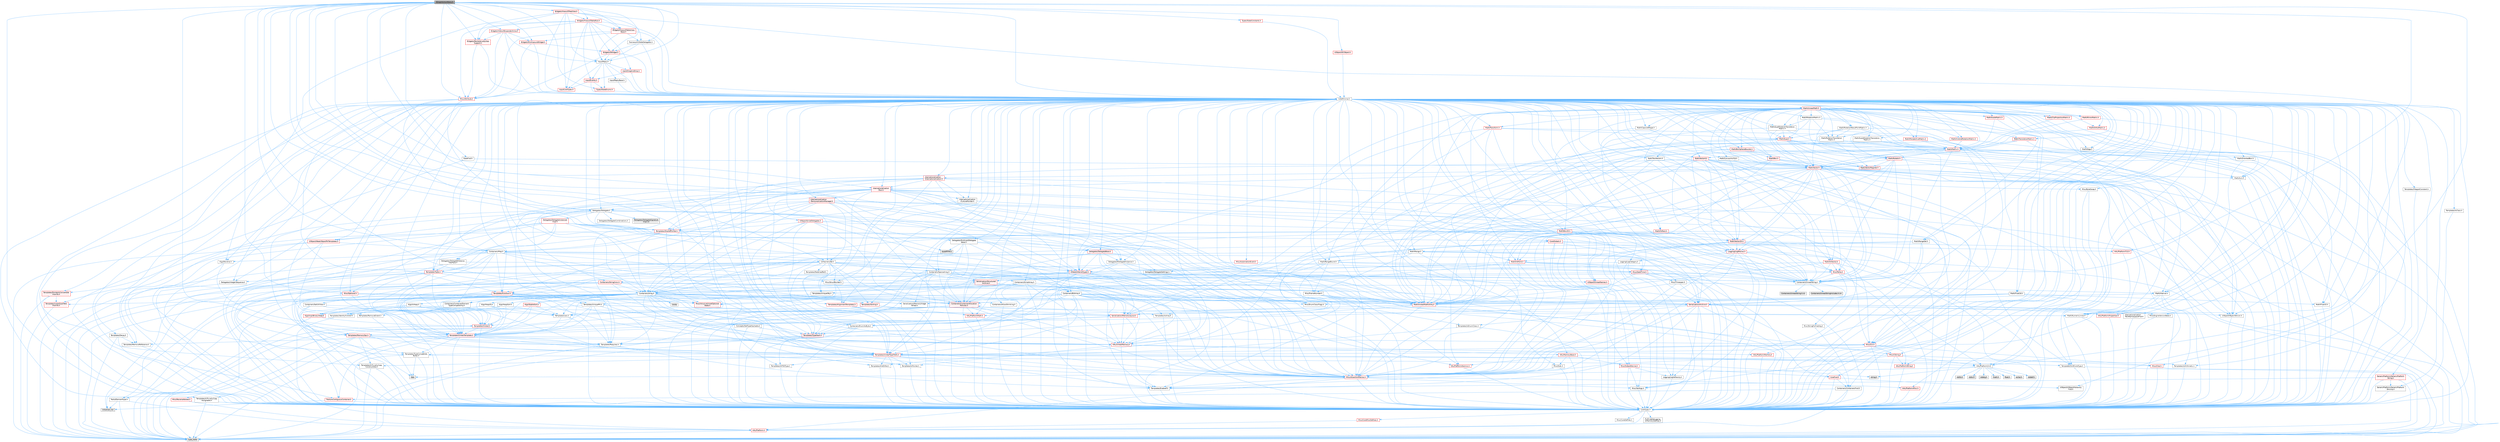 digraph "SGraphActionMenu.h"
{
 // INTERACTIVE_SVG=YES
 // LATEX_PDF_SIZE
  bgcolor="transparent";
  edge [fontname=Helvetica,fontsize=10,labelfontname=Helvetica,labelfontsize=10];
  node [fontname=Helvetica,fontsize=10,shape=box,height=0.2,width=0.4];
  Node1 [id="Node000001",label="SGraphActionMenu.h",height=0.2,width=0.4,color="gray40", fillcolor="grey60", style="filled", fontcolor="black",tooltip=" "];
  Node1 -> Node2 [id="edge1_Node000001_Node000002",color="steelblue1",style="solid",tooltip=" "];
  Node2 [id="Node000002",label="Containers/Array.h",height=0.2,width=0.4,color="grey40", fillcolor="white", style="filled",URL="$df/dd0/Array_8h.html",tooltip=" "];
  Node2 -> Node3 [id="edge2_Node000002_Node000003",color="steelblue1",style="solid",tooltip=" "];
  Node3 [id="Node000003",label="CoreTypes.h",height=0.2,width=0.4,color="grey40", fillcolor="white", style="filled",URL="$dc/dec/CoreTypes_8h.html",tooltip=" "];
  Node3 -> Node4 [id="edge3_Node000003_Node000004",color="steelblue1",style="solid",tooltip=" "];
  Node4 [id="Node000004",label="HAL/Platform.h",height=0.2,width=0.4,color="red", fillcolor="#FFF0F0", style="filled",URL="$d9/dd0/Platform_8h.html",tooltip=" "];
  Node4 -> Node7 [id="edge4_Node000004_Node000007",color="steelblue1",style="solid",tooltip=" "];
  Node7 [id="Node000007",label="type_traits",height=0.2,width=0.4,color="grey60", fillcolor="#E0E0E0", style="filled",tooltip=" "];
  Node3 -> Node14 [id="edge5_Node000003_Node000014",color="steelblue1",style="solid",tooltip=" "];
  Node14 [id="Node000014",label="ProfilingDebugging\l/UMemoryDefines.h",height=0.2,width=0.4,color="grey40", fillcolor="white", style="filled",URL="$d2/da2/UMemoryDefines_8h.html",tooltip=" "];
  Node3 -> Node15 [id="edge6_Node000003_Node000015",color="steelblue1",style="solid",tooltip=" "];
  Node15 [id="Node000015",label="Misc/CoreMiscDefines.h",height=0.2,width=0.4,color="red", fillcolor="#FFF0F0", style="filled",URL="$da/d38/CoreMiscDefines_8h.html",tooltip=" "];
  Node15 -> Node4 [id="edge7_Node000015_Node000004",color="steelblue1",style="solid",tooltip=" "];
  Node3 -> Node16 [id="edge8_Node000003_Node000016",color="steelblue1",style="solid",tooltip=" "];
  Node16 [id="Node000016",label="Misc/CoreDefines.h",height=0.2,width=0.4,color="grey40", fillcolor="white", style="filled",URL="$d3/dd2/CoreDefines_8h.html",tooltip=" "];
  Node2 -> Node17 [id="edge9_Node000002_Node000017",color="steelblue1",style="solid",tooltip=" "];
  Node17 [id="Node000017",label="Misc/AssertionMacros.h",height=0.2,width=0.4,color="red", fillcolor="#FFF0F0", style="filled",URL="$d0/dfa/AssertionMacros_8h.html",tooltip=" "];
  Node17 -> Node3 [id="edge10_Node000017_Node000003",color="steelblue1",style="solid",tooltip=" "];
  Node17 -> Node4 [id="edge11_Node000017_Node000004",color="steelblue1",style="solid",tooltip=" "];
  Node17 -> Node18 [id="edge12_Node000017_Node000018",color="steelblue1",style="solid",tooltip=" "];
  Node18 [id="Node000018",label="HAL/PlatformMisc.h",height=0.2,width=0.4,color="red", fillcolor="#FFF0F0", style="filled",URL="$d0/df5/PlatformMisc_8h.html",tooltip=" "];
  Node18 -> Node3 [id="edge13_Node000018_Node000003",color="steelblue1",style="solid",tooltip=" "];
  Node17 -> Node54 [id="edge14_Node000017_Node000054",color="steelblue1",style="solid",tooltip=" "];
  Node54 [id="Node000054",label="Templates/EnableIf.h",height=0.2,width=0.4,color="grey40", fillcolor="white", style="filled",URL="$d7/d60/EnableIf_8h.html",tooltip=" "];
  Node54 -> Node3 [id="edge15_Node000054_Node000003",color="steelblue1",style="solid",tooltip=" "];
  Node17 -> Node60 [id="edge16_Node000017_Node000060",color="steelblue1",style="solid",tooltip=" "];
  Node60 [id="Node000060",label="Misc/VarArgs.h",height=0.2,width=0.4,color="grey40", fillcolor="white", style="filled",URL="$d5/d6f/VarArgs_8h.html",tooltip=" "];
  Node60 -> Node3 [id="edge17_Node000060_Node000003",color="steelblue1",style="solid",tooltip=" "];
  Node2 -> Node68 [id="edge18_Node000002_Node000068",color="steelblue1",style="solid",tooltip=" "];
  Node68 [id="Node000068",label="Misc/IntrusiveUnsetOptional\lState.h",height=0.2,width=0.4,color="red", fillcolor="#FFF0F0", style="filled",URL="$d2/d0a/IntrusiveUnsetOptionalState_8h.html",tooltip=" "];
  Node2 -> Node70 [id="edge19_Node000002_Node000070",color="steelblue1",style="solid",tooltip=" "];
  Node70 [id="Node000070",label="Misc/ReverseIterate.h",height=0.2,width=0.4,color="red", fillcolor="#FFF0F0", style="filled",URL="$db/de3/ReverseIterate_8h.html",tooltip=" "];
  Node70 -> Node4 [id="edge20_Node000070_Node000004",color="steelblue1",style="solid",tooltip=" "];
  Node2 -> Node72 [id="edge21_Node000002_Node000072",color="steelblue1",style="solid",tooltip=" "];
  Node72 [id="Node000072",label="HAL/UnrealMemory.h",height=0.2,width=0.4,color="red", fillcolor="#FFF0F0", style="filled",URL="$d9/d96/UnrealMemory_8h.html",tooltip=" "];
  Node72 -> Node3 [id="edge22_Node000072_Node000003",color="steelblue1",style="solid",tooltip=" "];
  Node72 -> Node76 [id="edge23_Node000072_Node000076",color="steelblue1",style="solid",tooltip=" "];
  Node76 [id="Node000076",label="HAL/MemoryBase.h",height=0.2,width=0.4,color="red", fillcolor="#FFF0F0", style="filled",URL="$d6/d9f/MemoryBase_8h.html",tooltip=" "];
  Node76 -> Node3 [id="edge24_Node000076_Node000003",color="steelblue1",style="solid",tooltip=" "];
  Node76 -> Node47 [id="edge25_Node000076_Node000047",color="steelblue1",style="solid",tooltip=" "];
  Node47 [id="Node000047",label="HAL/PlatformAtomics.h",height=0.2,width=0.4,color="red", fillcolor="#FFF0F0", style="filled",URL="$d3/d36/PlatformAtomics_8h.html",tooltip=" "];
  Node47 -> Node3 [id="edge26_Node000047_Node000003",color="steelblue1",style="solid",tooltip=" "];
  Node76 -> Node30 [id="edge27_Node000076_Node000030",color="steelblue1",style="solid",tooltip=" "];
  Node30 [id="Node000030",label="HAL/PlatformCrt.h",height=0.2,width=0.4,color="grey40", fillcolor="white", style="filled",URL="$d8/d75/PlatformCrt_8h.html",tooltip=" "];
  Node30 -> Node31 [id="edge28_Node000030_Node000031",color="steelblue1",style="solid",tooltip=" "];
  Node31 [id="Node000031",label="new",height=0.2,width=0.4,color="grey60", fillcolor="#E0E0E0", style="filled",tooltip=" "];
  Node30 -> Node32 [id="edge29_Node000030_Node000032",color="steelblue1",style="solid",tooltip=" "];
  Node32 [id="Node000032",label="wchar.h",height=0.2,width=0.4,color="grey60", fillcolor="#E0E0E0", style="filled",tooltip=" "];
  Node30 -> Node33 [id="edge30_Node000030_Node000033",color="steelblue1",style="solid",tooltip=" "];
  Node33 [id="Node000033",label="stddef.h",height=0.2,width=0.4,color="grey60", fillcolor="#E0E0E0", style="filled",tooltip=" "];
  Node30 -> Node34 [id="edge31_Node000030_Node000034",color="steelblue1",style="solid",tooltip=" "];
  Node34 [id="Node000034",label="stdlib.h",height=0.2,width=0.4,color="grey60", fillcolor="#E0E0E0", style="filled",tooltip=" "];
  Node30 -> Node35 [id="edge32_Node000030_Node000035",color="steelblue1",style="solid",tooltip=" "];
  Node35 [id="Node000035",label="stdio.h",height=0.2,width=0.4,color="grey60", fillcolor="#E0E0E0", style="filled",tooltip=" "];
  Node30 -> Node36 [id="edge33_Node000030_Node000036",color="steelblue1",style="solid",tooltip=" "];
  Node36 [id="Node000036",label="stdarg.h",height=0.2,width=0.4,color="grey60", fillcolor="#E0E0E0", style="filled",tooltip=" "];
  Node30 -> Node37 [id="edge34_Node000030_Node000037",color="steelblue1",style="solid",tooltip=" "];
  Node37 [id="Node000037",label="math.h",height=0.2,width=0.4,color="grey60", fillcolor="#E0E0E0", style="filled",tooltip=" "];
  Node30 -> Node38 [id="edge35_Node000030_Node000038",color="steelblue1",style="solid",tooltip=" "];
  Node38 [id="Node000038",label="float.h",height=0.2,width=0.4,color="grey60", fillcolor="#E0E0E0", style="filled",tooltip=" "];
  Node30 -> Node39 [id="edge36_Node000030_Node000039",color="steelblue1",style="solid",tooltip=" "];
  Node39 [id="Node000039",label="string.h",height=0.2,width=0.4,color="grey60", fillcolor="#E0E0E0", style="filled",tooltip=" "];
  Node76 -> Node77 [id="edge37_Node000076_Node000077",color="steelblue1",style="solid",tooltip=" "];
  Node77 [id="Node000077",label="Misc/Exec.h",height=0.2,width=0.4,color="grey40", fillcolor="white", style="filled",URL="$de/ddb/Exec_8h.html",tooltip=" "];
  Node77 -> Node3 [id="edge38_Node000077_Node000003",color="steelblue1",style="solid",tooltip=" "];
  Node77 -> Node17 [id="edge39_Node000077_Node000017",color="steelblue1",style="solid",tooltip=" "];
  Node76 -> Node78 [id="edge40_Node000076_Node000078",color="steelblue1",style="solid",tooltip=" "];
  Node78 [id="Node000078",label="Misc/OutputDevice.h",height=0.2,width=0.4,color="red", fillcolor="#FFF0F0", style="filled",URL="$d7/d32/OutputDevice_8h.html",tooltip=" "];
  Node78 -> Node25 [id="edge41_Node000078_Node000025",color="steelblue1",style="solid",tooltip=" "];
  Node25 [id="Node000025",label="CoreFwd.h",height=0.2,width=0.4,color="red", fillcolor="#FFF0F0", style="filled",URL="$d1/d1e/CoreFwd_8h.html",tooltip=" "];
  Node25 -> Node3 [id="edge42_Node000025_Node000003",color="steelblue1",style="solid",tooltip=" "];
  Node25 -> Node26 [id="edge43_Node000025_Node000026",color="steelblue1",style="solid",tooltip=" "];
  Node26 [id="Node000026",label="Containers/ContainersFwd.h",height=0.2,width=0.4,color="grey40", fillcolor="white", style="filled",URL="$d4/d0a/ContainersFwd_8h.html",tooltip=" "];
  Node26 -> Node4 [id="edge44_Node000026_Node000004",color="steelblue1",style="solid",tooltip=" "];
  Node26 -> Node3 [id="edge45_Node000026_Node000003",color="steelblue1",style="solid",tooltip=" "];
  Node26 -> Node23 [id="edge46_Node000026_Node000023",color="steelblue1",style="solid",tooltip=" "];
  Node23 [id="Node000023",label="Traits/IsContiguousContainer.h",height=0.2,width=0.4,color="red", fillcolor="#FFF0F0", style="filled",URL="$d5/d3c/IsContiguousContainer_8h.html",tooltip=" "];
  Node23 -> Node3 [id="edge47_Node000023_Node000003",color="steelblue1",style="solid",tooltip=" "];
  Node23 -> Node22 [id="edge48_Node000023_Node000022",color="steelblue1",style="solid",tooltip=" "];
  Node22 [id="Node000022",label="initializer_list",height=0.2,width=0.4,color="grey60", fillcolor="#E0E0E0", style="filled",tooltip=" "];
  Node25 -> Node28 [id="edge49_Node000025_Node000028",color="steelblue1",style="solid",tooltip=" "];
  Node28 [id="Node000028",label="UObject/UObjectHierarchy\lFwd.h",height=0.2,width=0.4,color="grey40", fillcolor="white", style="filled",URL="$d3/d13/UObjectHierarchyFwd_8h.html",tooltip=" "];
  Node78 -> Node3 [id="edge50_Node000078_Node000003",color="steelblue1",style="solid",tooltip=" "];
  Node78 -> Node79 [id="edge51_Node000078_Node000079",color="steelblue1",style="solid",tooltip=" "];
  Node79 [id="Node000079",label="Logging/LogVerbosity.h",height=0.2,width=0.4,color="grey40", fillcolor="white", style="filled",URL="$d2/d8f/LogVerbosity_8h.html",tooltip=" "];
  Node79 -> Node3 [id="edge52_Node000079_Node000003",color="steelblue1",style="solid",tooltip=" "];
  Node78 -> Node60 [id="edge53_Node000078_Node000060",color="steelblue1",style="solid",tooltip=" "];
  Node72 -> Node89 [id="edge54_Node000072_Node000089",color="steelblue1",style="solid",tooltip=" "];
  Node89 [id="Node000089",label="HAL/PlatformMemory.h",height=0.2,width=0.4,color="red", fillcolor="#FFF0F0", style="filled",URL="$de/d68/PlatformMemory_8h.html",tooltip=" "];
  Node89 -> Node3 [id="edge55_Node000089_Node000003",color="steelblue1",style="solid",tooltip=" "];
  Node72 -> Node92 [id="edge56_Node000072_Node000092",color="steelblue1",style="solid",tooltip=" "];
  Node92 [id="Node000092",label="Templates/IsPointer.h",height=0.2,width=0.4,color="grey40", fillcolor="white", style="filled",URL="$d7/d05/IsPointer_8h.html",tooltip=" "];
  Node92 -> Node3 [id="edge57_Node000092_Node000003",color="steelblue1",style="solid",tooltip=" "];
  Node2 -> Node93 [id="edge58_Node000002_Node000093",color="steelblue1",style="solid",tooltip=" "];
  Node93 [id="Node000093",label="Templates/UnrealTypeTraits.h",height=0.2,width=0.4,color="red", fillcolor="#FFF0F0", style="filled",URL="$d2/d2d/UnrealTypeTraits_8h.html",tooltip=" "];
  Node93 -> Node3 [id="edge59_Node000093_Node000003",color="steelblue1",style="solid",tooltip=" "];
  Node93 -> Node92 [id="edge60_Node000093_Node000092",color="steelblue1",style="solid",tooltip=" "];
  Node93 -> Node17 [id="edge61_Node000093_Node000017",color="steelblue1",style="solid",tooltip=" "];
  Node93 -> Node85 [id="edge62_Node000093_Node000085",color="steelblue1",style="solid",tooltip=" "];
  Node85 [id="Node000085",label="Templates/AndOrNot.h",height=0.2,width=0.4,color="grey40", fillcolor="white", style="filled",URL="$db/d0a/AndOrNot_8h.html",tooltip=" "];
  Node85 -> Node3 [id="edge63_Node000085_Node000003",color="steelblue1",style="solid",tooltip=" "];
  Node93 -> Node54 [id="edge64_Node000093_Node000054",color="steelblue1",style="solid",tooltip=" "];
  Node93 -> Node94 [id="edge65_Node000093_Node000094",color="steelblue1",style="solid",tooltip=" "];
  Node94 [id="Node000094",label="Templates/IsArithmetic.h",height=0.2,width=0.4,color="grey40", fillcolor="white", style="filled",URL="$d2/d5d/IsArithmetic_8h.html",tooltip=" "];
  Node94 -> Node3 [id="edge66_Node000094_Node000003",color="steelblue1",style="solid",tooltip=" "];
  Node93 -> Node96 [id="edge67_Node000093_Node000096",color="steelblue1",style="solid",tooltip=" "];
  Node96 [id="Node000096",label="Templates/IsPODType.h",height=0.2,width=0.4,color="grey40", fillcolor="white", style="filled",URL="$d7/db1/IsPODType_8h.html",tooltip=" "];
  Node96 -> Node3 [id="edge68_Node000096_Node000003",color="steelblue1",style="solid",tooltip=" "];
  Node93 -> Node97 [id="edge69_Node000093_Node000097",color="steelblue1",style="solid",tooltip=" "];
  Node97 [id="Node000097",label="Templates/IsUECoreType.h",height=0.2,width=0.4,color="grey40", fillcolor="white", style="filled",URL="$d1/db8/IsUECoreType_8h.html",tooltip=" "];
  Node97 -> Node3 [id="edge70_Node000097_Node000003",color="steelblue1",style="solid",tooltip=" "];
  Node97 -> Node7 [id="edge71_Node000097_Node000007",color="steelblue1",style="solid",tooltip=" "];
  Node93 -> Node86 [id="edge72_Node000093_Node000086",color="steelblue1",style="solid",tooltip=" "];
  Node86 [id="Node000086",label="Templates/IsTriviallyCopy\lConstructible.h",height=0.2,width=0.4,color="grey40", fillcolor="white", style="filled",URL="$d3/d78/IsTriviallyCopyConstructible_8h.html",tooltip=" "];
  Node86 -> Node3 [id="edge73_Node000086_Node000003",color="steelblue1",style="solid",tooltip=" "];
  Node86 -> Node7 [id="edge74_Node000086_Node000007",color="steelblue1",style="solid",tooltip=" "];
  Node2 -> Node98 [id="edge75_Node000002_Node000098",color="steelblue1",style="solid",tooltip=" "];
  Node98 [id="Node000098",label="Templates/UnrealTemplate.h",height=0.2,width=0.4,color="red", fillcolor="#FFF0F0", style="filled",URL="$d4/d24/UnrealTemplate_8h.html",tooltip=" "];
  Node98 -> Node3 [id="edge76_Node000098_Node000003",color="steelblue1",style="solid",tooltip=" "];
  Node98 -> Node92 [id="edge77_Node000098_Node000092",color="steelblue1",style="solid",tooltip=" "];
  Node98 -> Node72 [id="edge78_Node000098_Node000072",color="steelblue1",style="solid",tooltip=" "];
  Node98 -> Node93 [id="edge79_Node000098_Node000093",color="steelblue1",style="solid",tooltip=" "];
  Node98 -> Node101 [id="edge80_Node000098_Node000101",color="steelblue1",style="solid",tooltip=" "];
  Node101 [id="Node000101",label="Templates/RemoveReference.h",height=0.2,width=0.4,color="grey40", fillcolor="white", style="filled",URL="$da/dbe/RemoveReference_8h.html",tooltip=" "];
  Node101 -> Node3 [id="edge81_Node000101_Node000003",color="steelblue1",style="solid",tooltip=" "];
  Node98 -> Node62 [id="edge82_Node000098_Node000062",color="steelblue1",style="solid",tooltip=" "];
  Node62 [id="Node000062",label="Templates/Requires.h",height=0.2,width=0.4,color="grey40", fillcolor="white", style="filled",URL="$dc/d96/Requires_8h.html",tooltip=" "];
  Node62 -> Node54 [id="edge83_Node000062_Node000054",color="steelblue1",style="solid",tooltip=" "];
  Node62 -> Node7 [id="edge84_Node000062_Node000007",color="steelblue1",style="solid",tooltip=" "];
  Node98 -> Node102 [id="edge85_Node000098_Node000102",color="steelblue1",style="solid",tooltip=" "];
  Node102 [id="Node000102",label="Templates/TypeCompatible\lBytes.h",height=0.2,width=0.4,color="grey40", fillcolor="white", style="filled",URL="$df/d0a/TypeCompatibleBytes_8h.html",tooltip=" "];
  Node102 -> Node3 [id="edge86_Node000102_Node000003",color="steelblue1",style="solid",tooltip=" "];
  Node102 -> Node39 [id="edge87_Node000102_Node000039",color="steelblue1",style="solid",tooltip=" "];
  Node102 -> Node31 [id="edge88_Node000102_Node000031",color="steelblue1",style="solid",tooltip=" "];
  Node102 -> Node7 [id="edge89_Node000102_Node000007",color="steelblue1",style="solid",tooltip=" "];
  Node98 -> Node23 [id="edge90_Node000098_Node000023",color="steelblue1",style="solid",tooltip=" "];
  Node98 -> Node7 [id="edge91_Node000098_Node000007",color="steelblue1",style="solid",tooltip=" "];
  Node2 -> Node104 [id="edge92_Node000002_Node000104",color="steelblue1",style="solid",tooltip=" "];
  Node104 [id="Node000104",label="Containers/AllowShrinking.h",height=0.2,width=0.4,color="grey40", fillcolor="white", style="filled",URL="$d7/d1a/AllowShrinking_8h.html",tooltip=" "];
  Node104 -> Node3 [id="edge93_Node000104_Node000003",color="steelblue1",style="solid",tooltip=" "];
  Node2 -> Node105 [id="edge94_Node000002_Node000105",color="steelblue1",style="solid",tooltip=" "];
  Node105 [id="Node000105",label="Containers/ContainerAllocation\lPolicies.h",height=0.2,width=0.4,color="red", fillcolor="#FFF0F0", style="filled",URL="$d7/dff/ContainerAllocationPolicies_8h.html",tooltip=" "];
  Node105 -> Node3 [id="edge95_Node000105_Node000003",color="steelblue1",style="solid",tooltip=" "];
  Node105 -> Node105 [id="edge96_Node000105_Node000105",color="steelblue1",style="solid",tooltip=" "];
  Node105 -> Node107 [id="edge97_Node000105_Node000107",color="steelblue1",style="solid",tooltip=" "];
  Node107 [id="Node000107",label="HAL/PlatformMath.h",height=0.2,width=0.4,color="red", fillcolor="#FFF0F0", style="filled",URL="$dc/d53/PlatformMath_8h.html",tooltip=" "];
  Node107 -> Node3 [id="edge98_Node000107_Node000003",color="steelblue1",style="solid",tooltip=" "];
  Node105 -> Node72 [id="edge99_Node000105_Node000072",color="steelblue1",style="solid",tooltip=" "];
  Node105 -> Node40 [id="edge100_Node000105_Node000040",color="steelblue1",style="solid",tooltip=" "];
  Node40 [id="Node000040",label="Math/NumericLimits.h",height=0.2,width=0.4,color="grey40", fillcolor="white", style="filled",URL="$df/d1b/NumericLimits_8h.html",tooltip=" "];
  Node40 -> Node3 [id="edge101_Node000040_Node000003",color="steelblue1",style="solid",tooltip=" "];
  Node105 -> Node17 [id="edge102_Node000105_Node000017",color="steelblue1",style="solid",tooltip=" "];
  Node105 -> Node116 [id="edge103_Node000105_Node000116",color="steelblue1",style="solid",tooltip=" "];
  Node116 [id="Node000116",label="Templates/MemoryOps.h",height=0.2,width=0.4,color="red", fillcolor="#FFF0F0", style="filled",URL="$db/dea/MemoryOps_8h.html",tooltip=" "];
  Node116 -> Node3 [id="edge104_Node000116_Node000003",color="steelblue1",style="solid",tooltip=" "];
  Node116 -> Node72 [id="edge105_Node000116_Node000072",color="steelblue1",style="solid",tooltip=" "];
  Node116 -> Node87 [id="edge106_Node000116_Node000087",color="steelblue1",style="solid",tooltip=" "];
  Node87 [id="Node000087",label="Templates/IsTriviallyCopy\lAssignable.h",height=0.2,width=0.4,color="grey40", fillcolor="white", style="filled",URL="$d2/df2/IsTriviallyCopyAssignable_8h.html",tooltip=" "];
  Node87 -> Node3 [id="edge107_Node000087_Node000003",color="steelblue1",style="solid",tooltip=" "];
  Node87 -> Node7 [id="edge108_Node000087_Node000007",color="steelblue1",style="solid",tooltip=" "];
  Node116 -> Node86 [id="edge109_Node000116_Node000086",color="steelblue1",style="solid",tooltip=" "];
  Node116 -> Node62 [id="edge110_Node000116_Node000062",color="steelblue1",style="solid",tooltip=" "];
  Node116 -> Node93 [id="edge111_Node000116_Node000093",color="steelblue1",style="solid",tooltip=" "];
  Node116 -> Node31 [id="edge112_Node000116_Node000031",color="steelblue1",style="solid",tooltip=" "];
  Node116 -> Node7 [id="edge113_Node000116_Node000007",color="steelblue1",style="solid",tooltip=" "];
  Node105 -> Node102 [id="edge114_Node000105_Node000102",color="steelblue1",style="solid",tooltip=" "];
  Node105 -> Node7 [id="edge115_Node000105_Node000007",color="steelblue1",style="solid",tooltip=" "];
  Node2 -> Node117 [id="edge116_Node000002_Node000117",color="steelblue1",style="solid",tooltip=" "];
  Node117 [id="Node000117",label="Containers/ContainerElement\lTypeCompatibility.h",height=0.2,width=0.4,color="grey40", fillcolor="white", style="filled",URL="$df/ddf/ContainerElementTypeCompatibility_8h.html",tooltip=" "];
  Node117 -> Node3 [id="edge117_Node000117_Node000003",color="steelblue1",style="solid",tooltip=" "];
  Node117 -> Node93 [id="edge118_Node000117_Node000093",color="steelblue1",style="solid",tooltip=" "];
  Node2 -> Node118 [id="edge119_Node000002_Node000118",color="steelblue1",style="solid",tooltip=" "];
  Node118 [id="Node000118",label="Serialization/Archive.h",height=0.2,width=0.4,color="red", fillcolor="#FFF0F0", style="filled",URL="$d7/d3b/Archive_8h.html",tooltip=" "];
  Node118 -> Node25 [id="edge120_Node000118_Node000025",color="steelblue1",style="solid",tooltip=" "];
  Node118 -> Node3 [id="edge121_Node000118_Node000003",color="steelblue1",style="solid",tooltip=" "];
  Node118 -> Node119 [id="edge122_Node000118_Node000119",color="steelblue1",style="solid",tooltip=" "];
  Node119 [id="Node000119",label="HAL/PlatformProperties.h",height=0.2,width=0.4,color="red", fillcolor="#FFF0F0", style="filled",URL="$d9/db0/PlatformProperties_8h.html",tooltip=" "];
  Node119 -> Node3 [id="edge123_Node000119_Node000003",color="steelblue1",style="solid",tooltip=" "];
  Node118 -> Node122 [id="edge124_Node000118_Node000122",color="steelblue1",style="solid",tooltip=" "];
  Node122 [id="Node000122",label="Internationalization\l/TextNamespaceFwd.h",height=0.2,width=0.4,color="grey40", fillcolor="white", style="filled",URL="$d8/d97/TextNamespaceFwd_8h.html",tooltip=" "];
  Node122 -> Node3 [id="edge125_Node000122_Node000003",color="steelblue1",style="solid",tooltip=" "];
  Node118 -> Node17 [id="edge126_Node000118_Node000017",color="steelblue1",style="solid",tooltip=" "];
  Node118 -> Node123 [id="edge127_Node000118_Node000123",color="steelblue1",style="solid",tooltip=" "];
  Node123 [id="Node000123",label="Misc/EngineVersionBase.h",height=0.2,width=0.4,color="grey40", fillcolor="white", style="filled",URL="$d5/d2b/EngineVersionBase_8h.html",tooltip=" "];
  Node123 -> Node3 [id="edge128_Node000123_Node000003",color="steelblue1",style="solid",tooltip=" "];
  Node118 -> Node60 [id="edge129_Node000118_Node000060",color="steelblue1",style="solid",tooltip=" "];
  Node118 -> Node54 [id="edge130_Node000118_Node000054",color="steelblue1",style="solid",tooltip=" "];
  Node118 -> Node126 [id="edge131_Node000118_Node000126",color="steelblue1",style="solid",tooltip=" "];
  Node126 [id="Node000126",label="Templates/IsEnumClass.h",height=0.2,width=0.4,color="grey40", fillcolor="white", style="filled",URL="$d7/d15/IsEnumClass_8h.html",tooltip=" "];
  Node126 -> Node3 [id="edge132_Node000126_Node000003",color="steelblue1",style="solid",tooltip=" "];
  Node126 -> Node85 [id="edge133_Node000126_Node000085",color="steelblue1",style="solid",tooltip=" "];
  Node118 -> Node98 [id="edge134_Node000118_Node000098",color="steelblue1",style="solid",tooltip=" "];
  Node118 -> Node127 [id="edge135_Node000118_Node000127",color="steelblue1",style="solid",tooltip=" "];
  Node127 [id="Node000127",label="UObject/ObjectVersion.h",height=0.2,width=0.4,color="grey40", fillcolor="white", style="filled",URL="$da/d63/ObjectVersion_8h.html",tooltip=" "];
  Node127 -> Node3 [id="edge136_Node000127_Node000003",color="steelblue1",style="solid",tooltip=" "];
  Node2 -> Node128 [id="edge137_Node000002_Node000128",color="steelblue1",style="solid",tooltip=" "];
  Node128 [id="Node000128",label="Serialization/MemoryImage\lWriter.h",height=0.2,width=0.4,color="grey40", fillcolor="white", style="filled",URL="$d0/d08/MemoryImageWriter_8h.html",tooltip=" "];
  Node128 -> Node3 [id="edge138_Node000128_Node000003",color="steelblue1",style="solid",tooltip=" "];
  Node128 -> Node129 [id="edge139_Node000128_Node000129",color="steelblue1",style="solid",tooltip=" "];
  Node129 [id="Node000129",label="Serialization/MemoryLayout.h",height=0.2,width=0.4,color="red", fillcolor="#FFF0F0", style="filled",URL="$d7/d66/MemoryLayout_8h.html",tooltip=" "];
  Node129 -> Node132 [id="edge140_Node000129_Node000132",color="steelblue1",style="solid",tooltip=" "];
  Node132 [id="Node000132",label="Containers/EnumAsByte.h",height=0.2,width=0.4,color="grey40", fillcolor="white", style="filled",URL="$d6/d9a/EnumAsByte_8h.html",tooltip=" "];
  Node132 -> Node3 [id="edge141_Node000132_Node000003",color="steelblue1",style="solid",tooltip=" "];
  Node132 -> Node96 [id="edge142_Node000132_Node000096",color="steelblue1",style="solid",tooltip=" "];
  Node132 -> Node133 [id="edge143_Node000132_Node000133",color="steelblue1",style="solid",tooltip=" "];
  Node133 [id="Node000133",label="Templates/TypeHash.h",height=0.2,width=0.4,color="red", fillcolor="#FFF0F0", style="filled",URL="$d1/d62/TypeHash_8h.html",tooltip=" "];
  Node133 -> Node3 [id="edge144_Node000133_Node000003",color="steelblue1",style="solid",tooltip=" "];
  Node133 -> Node62 [id="edge145_Node000133_Node000062",color="steelblue1",style="solid",tooltip=" "];
  Node133 -> Node134 [id="edge146_Node000133_Node000134",color="steelblue1",style="solid",tooltip=" "];
  Node134 [id="Node000134",label="Misc/Crc.h",height=0.2,width=0.4,color="red", fillcolor="#FFF0F0", style="filled",URL="$d4/dd2/Crc_8h.html",tooltip=" "];
  Node134 -> Node3 [id="edge147_Node000134_Node000003",color="steelblue1",style="solid",tooltip=" "];
  Node134 -> Node74 [id="edge148_Node000134_Node000074",color="steelblue1",style="solid",tooltip=" "];
  Node74 [id="Node000074",label="HAL/PlatformString.h",height=0.2,width=0.4,color="red", fillcolor="#FFF0F0", style="filled",URL="$db/db5/PlatformString_8h.html",tooltip=" "];
  Node74 -> Node3 [id="edge149_Node000074_Node000003",color="steelblue1",style="solid",tooltip=" "];
  Node134 -> Node17 [id="edge150_Node000134_Node000017",color="steelblue1",style="solid",tooltip=" "];
  Node134 -> Node135 [id="edge151_Node000134_Node000135",color="steelblue1",style="solid",tooltip=" "];
  Node135 [id="Node000135",label="Misc/CString.h",height=0.2,width=0.4,color="red", fillcolor="#FFF0F0", style="filled",URL="$d2/d49/CString_8h.html",tooltip=" "];
  Node135 -> Node3 [id="edge152_Node000135_Node000003",color="steelblue1",style="solid",tooltip=" "];
  Node135 -> Node30 [id="edge153_Node000135_Node000030",color="steelblue1",style="solid",tooltip=" "];
  Node135 -> Node74 [id="edge154_Node000135_Node000074",color="steelblue1",style="solid",tooltip=" "];
  Node135 -> Node17 [id="edge155_Node000135_Node000017",color="steelblue1",style="solid",tooltip=" "];
  Node135 -> Node136 [id="edge156_Node000135_Node000136",color="steelblue1",style="solid",tooltip=" "];
  Node136 [id="Node000136",label="Misc/Char.h",height=0.2,width=0.4,color="red", fillcolor="#FFF0F0", style="filled",URL="$d0/d58/Char_8h.html",tooltip=" "];
  Node136 -> Node3 [id="edge157_Node000136_Node000003",color="steelblue1",style="solid",tooltip=" "];
  Node136 -> Node7 [id="edge158_Node000136_Node000007",color="steelblue1",style="solid",tooltip=" "];
  Node135 -> Node60 [id="edge159_Node000135_Node000060",color="steelblue1",style="solid",tooltip=" "];
  Node134 -> Node136 [id="edge160_Node000134_Node000136",color="steelblue1",style="solid",tooltip=" "];
  Node134 -> Node93 [id="edge161_Node000134_Node000093",color="steelblue1",style="solid",tooltip=" "];
  Node133 -> Node7 [id="edge162_Node000133_Node000007",color="steelblue1",style="solid",tooltip=" "];
  Node129 -> Node72 [id="edge163_Node000129_Node000072",color="steelblue1",style="solid",tooltip=" "];
  Node129 -> Node54 [id="edge164_Node000129_Node000054",color="steelblue1",style="solid",tooltip=" "];
  Node129 -> Node98 [id="edge165_Node000129_Node000098",color="steelblue1",style="solid",tooltip=" "];
  Node2 -> Node142 [id="edge166_Node000002_Node000142",color="steelblue1",style="solid",tooltip=" "];
  Node142 [id="Node000142",label="Algo/Heapify.h",height=0.2,width=0.4,color="grey40", fillcolor="white", style="filled",URL="$d0/d2a/Heapify_8h.html",tooltip=" "];
  Node142 -> Node143 [id="edge167_Node000142_Node000143",color="steelblue1",style="solid",tooltip=" "];
  Node143 [id="Node000143",label="Algo/Impl/BinaryHeap.h",height=0.2,width=0.4,color="red", fillcolor="#FFF0F0", style="filled",URL="$d7/da3/Algo_2Impl_2BinaryHeap_8h.html",tooltip=" "];
  Node143 -> Node144 [id="edge168_Node000143_Node000144",color="steelblue1",style="solid",tooltip=" "];
  Node144 [id="Node000144",label="Templates/Invoke.h",height=0.2,width=0.4,color="red", fillcolor="#FFF0F0", style="filled",URL="$d7/deb/Invoke_8h.html",tooltip=" "];
  Node144 -> Node3 [id="edge169_Node000144_Node000003",color="steelblue1",style="solid",tooltip=" "];
  Node144 -> Node98 [id="edge170_Node000144_Node000098",color="steelblue1",style="solid",tooltip=" "];
  Node144 -> Node7 [id="edge171_Node000144_Node000007",color="steelblue1",style="solid",tooltip=" "];
  Node143 -> Node7 [id="edge172_Node000143_Node000007",color="steelblue1",style="solid",tooltip=" "];
  Node142 -> Node148 [id="edge173_Node000142_Node000148",color="steelblue1",style="solid",tooltip=" "];
  Node148 [id="Node000148",label="Templates/IdentityFunctor.h",height=0.2,width=0.4,color="grey40", fillcolor="white", style="filled",URL="$d7/d2e/IdentityFunctor_8h.html",tooltip=" "];
  Node148 -> Node4 [id="edge174_Node000148_Node000004",color="steelblue1",style="solid",tooltip=" "];
  Node142 -> Node144 [id="edge175_Node000142_Node000144",color="steelblue1",style="solid",tooltip=" "];
  Node142 -> Node149 [id="edge176_Node000142_Node000149",color="steelblue1",style="solid",tooltip=" "];
  Node149 [id="Node000149",label="Templates/Less.h",height=0.2,width=0.4,color="grey40", fillcolor="white", style="filled",URL="$de/dc8/Less_8h.html",tooltip=" "];
  Node149 -> Node3 [id="edge177_Node000149_Node000003",color="steelblue1",style="solid",tooltip=" "];
  Node149 -> Node98 [id="edge178_Node000149_Node000098",color="steelblue1",style="solid",tooltip=" "];
  Node142 -> Node98 [id="edge179_Node000142_Node000098",color="steelblue1",style="solid",tooltip=" "];
  Node2 -> Node150 [id="edge180_Node000002_Node000150",color="steelblue1",style="solid",tooltip=" "];
  Node150 [id="Node000150",label="Algo/HeapSort.h",height=0.2,width=0.4,color="grey40", fillcolor="white", style="filled",URL="$d3/d92/HeapSort_8h.html",tooltip=" "];
  Node150 -> Node143 [id="edge181_Node000150_Node000143",color="steelblue1",style="solid",tooltip=" "];
  Node150 -> Node148 [id="edge182_Node000150_Node000148",color="steelblue1",style="solid",tooltip=" "];
  Node150 -> Node149 [id="edge183_Node000150_Node000149",color="steelblue1",style="solid",tooltip=" "];
  Node150 -> Node98 [id="edge184_Node000150_Node000098",color="steelblue1",style="solid",tooltip=" "];
  Node2 -> Node151 [id="edge185_Node000002_Node000151",color="steelblue1",style="solid",tooltip=" "];
  Node151 [id="Node000151",label="Algo/IsHeap.h",height=0.2,width=0.4,color="grey40", fillcolor="white", style="filled",URL="$de/d32/IsHeap_8h.html",tooltip=" "];
  Node151 -> Node143 [id="edge186_Node000151_Node000143",color="steelblue1",style="solid",tooltip=" "];
  Node151 -> Node148 [id="edge187_Node000151_Node000148",color="steelblue1",style="solid",tooltip=" "];
  Node151 -> Node144 [id="edge188_Node000151_Node000144",color="steelblue1",style="solid",tooltip=" "];
  Node151 -> Node149 [id="edge189_Node000151_Node000149",color="steelblue1",style="solid",tooltip=" "];
  Node151 -> Node98 [id="edge190_Node000151_Node000098",color="steelblue1",style="solid",tooltip=" "];
  Node2 -> Node143 [id="edge191_Node000002_Node000143",color="steelblue1",style="solid",tooltip=" "];
  Node2 -> Node152 [id="edge192_Node000002_Node000152",color="steelblue1",style="solid",tooltip=" "];
  Node152 [id="Node000152",label="Algo/StableSort.h",height=0.2,width=0.4,color="red", fillcolor="#FFF0F0", style="filled",URL="$d7/d3c/StableSort_8h.html",tooltip=" "];
  Node152 -> Node148 [id="edge193_Node000152_Node000148",color="steelblue1",style="solid",tooltip=" "];
  Node152 -> Node144 [id="edge194_Node000152_Node000144",color="steelblue1",style="solid",tooltip=" "];
  Node152 -> Node149 [id="edge195_Node000152_Node000149",color="steelblue1",style="solid",tooltip=" "];
  Node152 -> Node98 [id="edge196_Node000152_Node000098",color="steelblue1",style="solid",tooltip=" "];
  Node2 -> Node155 [id="edge197_Node000002_Node000155",color="steelblue1",style="solid",tooltip=" "];
  Node155 [id="Node000155",label="Concepts/GetTypeHashable.h",height=0.2,width=0.4,color="grey40", fillcolor="white", style="filled",URL="$d3/da2/GetTypeHashable_8h.html",tooltip=" "];
  Node155 -> Node3 [id="edge198_Node000155_Node000003",color="steelblue1",style="solid",tooltip=" "];
  Node155 -> Node133 [id="edge199_Node000155_Node000133",color="steelblue1",style="solid",tooltip=" "];
  Node2 -> Node148 [id="edge200_Node000002_Node000148",color="steelblue1",style="solid",tooltip=" "];
  Node2 -> Node144 [id="edge201_Node000002_Node000144",color="steelblue1",style="solid",tooltip=" "];
  Node2 -> Node149 [id="edge202_Node000002_Node000149",color="steelblue1",style="solid",tooltip=" "];
  Node2 -> Node156 [id="edge203_Node000002_Node000156",color="steelblue1",style="solid",tooltip=" "];
  Node156 [id="Node000156",label="Templates/LosesQualifiers\lFromTo.h",height=0.2,width=0.4,color="red", fillcolor="#FFF0F0", style="filled",URL="$d2/db3/LosesQualifiersFromTo_8h.html",tooltip=" "];
  Node156 -> Node7 [id="edge204_Node000156_Node000007",color="steelblue1",style="solid",tooltip=" "];
  Node2 -> Node62 [id="edge205_Node000002_Node000062",color="steelblue1",style="solid",tooltip=" "];
  Node2 -> Node157 [id="edge206_Node000002_Node000157",color="steelblue1",style="solid",tooltip=" "];
  Node157 [id="Node000157",label="Templates/Sorting.h",height=0.2,width=0.4,color="red", fillcolor="#FFF0F0", style="filled",URL="$d3/d9e/Sorting_8h.html",tooltip=" "];
  Node157 -> Node3 [id="edge207_Node000157_Node000003",color="steelblue1",style="solid",tooltip=" "];
  Node157 -> Node107 [id="edge208_Node000157_Node000107",color="steelblue1",style="solid",tooltip=" "];
  Node157 -> Node149 [id="edge209_Node000157_Node000149",color="steelblue1",style="solid",tooltip=" "];
  Node2 -> Node161 [id="edge210_Node000002_Node000161",color="steelblue1",style="solid",tooltip=" "];
  Node161 [id="Node000161",label="Templates/AlignmentTemplates.h",height=0.2,width=0.4,color="red", fillcolor="#FFF0F0", style="filled",URL="$dd/d32/AlignmentTemplates_8h.html",tooltip=" "];
  Node161 -> Node3 [id="edge211_Node000161_Node000003",color="steelblue1",style="solid",tooltip=" "];
  Node161 -> Node92 [id="edge212_Node000161_Node000092",color="steelblue1",style="solid",tooltip=" "];
  Node2 -> Node21 [id="edge213_Node000002_Node000021",color="steelblue1",style="solid",tooltip=" "];
  Node21 [id="Node000021",label="Traits/ElementType.h",height=0.2,width=0.4,color="grey40", fillcolor="white", style="filled",URL="$d5/d4f/ElementType_8h.html",tooltip=" "];
  Node21 -> Node4 [id="edge214_Node000021_Node000004",color="steelblue1",style="solid",tooltip=" "];
  Node21 -> Node22 [id="edge215_Node000021_Node000022",color="steelblue1",style="solid",tooltip=" "];
  Node21 -> Node7 [id="edge216_Node000021_Node000007",color="steelblue1",style="solid",tooltip=" "];
  Node2 -> Node113 [id="edge217_Node000002_Node000113",color="steelblue1",style="solid",tooltip=" "];
  Node113 [id="Node000113",label="limits",height=0.2,width=0.4,color="grey60", fillcolor="#E0E0E0", style="filled",tooltip=" "];
  Node2 -> Node7 [id="edge218_Node000002_Node000007",color="steelblue1",style="solid",tooltip=" "];
  Node1 -> Node162 [id="edge219_Node000001_Node000162",color="steelblue1",style="solid",tooltip=" "];
  Node162 [id="Node000162",label="Containers/BitArray.h",height=0.2,width=0.4,color="grey40", fillcolor="white", style="filled",URL="$d1/de4/BitArray_8h.html",tooltip=" "];
  Node162 -> Node105 [id="edge220_Node000162_Node000105",color="steelblue1",style="solid",tooltip=" "];
  Node162 -> Node3 [id="edge221_Node000162_Node000003",color="steelblue1",style="solid",tooltip=" "];
  Node162 -> Node47 [id="edge222_Node000162_Node000047",color="steelblue1",style="solid",tooltip=" "];
  Node162 -> Node72 [id="edge223_Node000162_Node000072",color="steelblue1",style="solid",tooltip=" "];
  Node162 -> Node160 [id="edge224_Node000162_Node000160",color="steelblue1",style="solid",tooltip=" "];
  Node160 [id="Node000160",label="Math/UnrealMathUtility.h",height=0.2,width=0.4,color="red", fillcolor="#FFF0F0", style="filled",URL="$db/db8/UnrealMathUtility_8h.html",tooltip=" "];
  Node160 -> Node3 [id="edge225_Node000160_Node000003",color="steelblue1",style="solid",tooltip=" "];
  Node160 -> Node17 [id="edge226_Node000160_Node000017",color="steelblue1",style="solid",tooltip=" "];
  Node160 -> Node107 [id="edge227_Node000160_Node000107",color="steelblue1",style="solid",tooltip=" "];
  Node160 -> Node62 [id="edge228_Node000160_Node000062",color="steelblue1",style="solid",tooltip=" "];
  Node162 -> Node17 [id="edge229_Node000162_Node000017",color="steelblue1",style="solid",tooltip=" "];
  Node162 -> Node42 [id="edge230_Node000162_Node000042",color="steelblue1",style="solid",tooltip=" "];
  Node42 [id="Node000042",label="Misc/EnumClassFlags.h",height=0.2,width=0.4,color="grey40", fillcolor="white", style="filled",URL="$d8/de7/EnumClassFlags_8h.html",tooltip=" "];
  Node162 -> Node118 [id="edge231_Node000162_Node000118",color="steelblue1",style="solid",tooltip=" "];
  Node162 -> Node128 [id="edge232_Node000162_Node000128",color="steelblue1",style="solid",tooltip=" "];
  Node162 -> Node129 [id="edge233_Node000162_Node000129",color="steelblue1",style="solid",tooltip=" "];
  Node162 -> Node54 [id="edge234_Node000162_Node000054",color="steelblue1",style="solid",tooltip=" "];
  Node162 -> Node144 [id="edge235_Node000162_Node000144",color="steelblue1",style="solid",tooltip=" "];
  Node162 -> Node98 [id="edge236_Node000162_Node000098",color="steelblue1",style="solid",tooltip=" "];
  Node162 -> Node93 [id="edge237_Node000162_Node000093",color="steelblue1",style="solid",tooltip=" "];
  Node1 -> Node163 [id="edge238_Node000001_Node000163",color="steelblue1",style="solid",tooltip=" "];
  Node163 [id="Node000163",label="Containers/Map.h",height=0.2,width=0.4,color="grey40", fillcolor="white", style="filled",URL="$df/d79/Map_8h.html",tooltip=" "];
  Node163 -> Node3 [id="edge239_Node000163_Node000003",color="steelblue1",style="solid",tooltip=" "];
  Node163 -> Node164 [id="edge240_Node000163_Node000164",color="steelblue1",style="solid",tooltip=" "];
  Node164 [id="Node000164",label="Algo/Reverse.h",height=0.2,width=0.4,color="grey40", fillcolor="white", style="filled",URL="$d5/d93/Reverse_8h.html",tooltip=" "];
  Node164 -> Node3 [id="edge241_Node000164_Node000003",color="steelblue1",style="solid",tooltip=" "];
  Node164 -> Node98 [id="edge242_Node000164_Node000098",color="steelblue1",style="solid",tooltip=" "];
  Node163 -> Node117 [id="edge243_Node000163_Node000117",color="steelblue1",style="solid",tooltip=" "];
  Node163 -> Node165 [id="edge244_Node000163_Node000165",color="steelblue1",style="solid",tooltip=" "];
  Node165 [id="Node000165",label="Containers/Set.h",height=0.2,width=0.4,color="grey40", fillcolor="white", style="filled",URL="$d4/d45/Set_8h.html",tooltip=" "];
  Node165 -> Node105 [id="edge245_Node000165_Node000105",color="steelblue1",style="solid",tooltip=" "];
  Node165 -> Node117 [id="edge246_Node000165_Node000117",color="steelblue1",style="solid",tooltip=" "];
  Node165 -> Node166 [id="edge247_Node000165_Node000166",color="steelblue1",style="solid",tooltip=" "];
  Node166 [id="Node000166",label="Containers/SetUtilities.h",height=0.2,width=0.4,color="grey40", fillcolor="white", style="filled",URL="$dc/de5/SetUtilities_8h.html",tooltip=" "];
  Node166 -> Node3 [id="edge248_Node000166_Node000003",color="steelblue1",style="solid",tooltip=" "];
  Node166 -> Node129 [id="edge249_Node000166_Node000129",color="steelblue1",style="solid",tooltip=" "];
  Node166 -> Node116 [id="edge250_Node000166_Node000116",color="steelblue1",style="solid",tooltip=" "];
  Node166 -> Node93 [id="edge251_Node000166_Node000093",color="steelblue1",style="solid",tooltip=" "];
  Node165 -> Node167 [id="edge252_Node000165_Node000167",color="steelblue1",style="solid",tooltip=" "];
  Node167 [id="Node000167",label="Containers/SparseArray.h",height=0.2,width=0.4,color="grey40", fillcolor="white", style="filled",URL="$d5/dbf/SparseArray_8h.html",tooltip=" "];
  Node167 -> Node3 [id="edge253_Node000167_Node000003",color="steelblue1",style="solid",tooltip=" "];
  Node167 -> Node17 [id="edge254_Node000167_Node000017",color="steelblue1",style="solid",tooltip=" "];
  Node167 -> Node72 [id="edge255_Node000167_Node000072",color="steelblue1",style="solid",tooltip=" "];
  Node167 -> Node93 [id="edge256_Node000167_Node000093",color="steelblue1",style="solid",tooltip=" "];
  Node167 -> Node98 [id="edge257_Node000167_Node000098",color="steelblue1",style="solid",tooltip=" "];
  Node167 -> Node105 [id="edge258_Node000167_Node000105",color="steelblue1",style="solid",tooltip=" "];
  Node167 -> Node149 [id="edge259_Node000167_Node000149",color="steelblue1",style="solid",tooltip=" "];
  Node167 -> Node2 [id="edge260_Node000167_Node000002",color="steelblue1",style="solid",tooltip=" "];
  Node167 -> Node160 [id="edge261_Node000167_Node000160",color="steelblue1",style="solid",tooltip=" "];
  Node167 -> Node168 [id="edge262_Node000167_Node000168",color="steelblue1",style="solid",tooltip=" "];
  Node168 [id="Node000168",label="Containers/ScriptArray.h",height=0.2,width=0.4,color="grey40", fillcolor="white", style="filled",URL="$dc/daf/ScriptArray_8h.html",tooltip=" "];
  Node168 -> Node3 [id="edge263_Node000168_Node000003",color="steelblue1",style="solid",tooltip=" "];
  Node168 -> Node17 [id="edge264_Node000168_Node000017",color="steelblue1",style="solid",tooltip=" "];
  Node168 -> Node72 [id="edge265_Node000168_Node000072",color="steelblue1",style="solid",tooltip=" "];
  Node168 -> Node104 [id="edge266_Node000168_Node000104",color="steelblue1",style="solid",tooltip=" "];
  Node168 -> Node105 [id="edge267_Node000168_Node000105",color="steelblue1",style="solid",tooltip=" "];
  Node168 -> Node2 [id="edge268_Node000168_Node000002",color="steelblue1",style="solid",tooltip=" "];
  Node168 -> Node22 [id="edge269_Node000168_Node000022",color="steelblue1",style="solid",tooltip=" "];
  Node167 -> Node162 [id="edge270_Node000167_Node000162",color="steelblue1",style="solid",tooltip=" "];
  Node167 -> Node169 [id="edge271_Node000167_Node000169",color="steelblue1",style="solid",tooltip=" "];
  Node169 [id="Node000169",label="Serialization/Structured\lArchive.h",height=0.2,width=0.4,color="red", fillcolor="#FFF0F0", style="filled",URL="$d9/d1e/StructuredArchive_8h.html",tooltip=" "];
  Node169 -> Node2 [id="edge272_Node000169_Node000002",color="steelblue1",style="solid",tooltip=" "];
  Node169 -> Node105 [id="edge273_Node000169_Node000105",color="steelblue1",style="solid",tooltip=" "];
  Node169 -> Node3 [id="edge274_Node000169_Node000003",color="steelblue1",style="solid",tooltip=" "];
  Node169 -> Node118 [id="edge275_Node000169_Node000118",color="steelblue1",style="solid",tooltip=" "];
  Node169 -> Node180 [id="edge276_Node000169_Node000180",color="steelblue1",style="solid",tooltip=" "];
  Node180 [id="Node000180",label="Templates/UniqueObj.h",height=0.2,width=0.4,color="grey40", fillcolor="white", style="filled",URL="$da/d95/UniqueObj_8h.html",tooltip=" "];
  Node180 -> Node3 [id="edge277_Node000180_Node000003",color="steelblue1",style="solid",tooltip=" "];
  Node180 -> Node181 [id="edge278_Node000180_Node000181",color="steelblue1",style="solid",tooltip=" "];
  Node181 [id="Node000181",label="Templates/UniquePtr.h",height=0.2,width=0.4,color="grey40", fillcolor="white", style="filled",URL="$de/d1a/UniquePtr_8h.html",tooltip=" "];
  Node181 -> Node3 [id="edge279_Node000181_Node000003",color="steelblue1",style="solid",tooltip=" "];
  Node181 -> Node98 [id="edge280_Node000181_Node000098",color="steelblue1",style="solid",tooltip=" "];
  Node181 -> Node182 [id="edge281_Node000181_Node000182",color="steelblue1",style="solid",tooltip=" "];
  Node182 [id="Node000182",label="Templates/IsArray.h",height=0.2,width=0.4,color="grey40", fillcolor="white", style="filled",URL="$d8/d8d/IsArray_8h.html",tooltip=" "];
  Node182 -> Node3 [id="edge282_Node000182_Node000003",color="steelblue1",style="solid",tooltip=" "];
  Node181 -> Node183 [id="edge283_Node000181_Node000183",color="steelblue1",style="solid",tooltip=" "];
  Node183 [id="Node000183",label="Templates/RemoveExtent.h",height=0.2,width=0.4,color="grey40", fillcolor="white", style="filled",URL="$dc/de9/RemoveExtent_8h.html",tooltip=" "];
  Node183 -> Node3 [id="edge284_Node000183_Node000003",color="steelblue1",style="solid",tooltip=" "];
  Node181 -> Node62 [id="edge285_Node000181_Node000062",color="steelblue1",style="solid",tooltip=" "];
  Node181 -> Node129 [id="edge286_Node000181_Node000129",color="steelblue1",style="solid",tooltip=" "];
  Node181 -> Node7 [id="edge287_Node000181_Node000007",color="steelblue1",style="solid",tooltip=" "];
  Node167 -> Node128 [id="edge288_Node000167_Node000128",color="steelblue1",style="solid",tooltip=" "];
  Node167 -> Node185 [id="edge289_Node000167_Node000185",color="steelblue1",style="solid",tooltip=" "];
  Node185 [id="Node000185",label="Containers/UnrealString.h",height=0.2,width=0.4,color="grey40", fillcolor="white", style="filled",URL="$d5/dba/UnrealString_8h.html",tooltip=" "];
  Node185 -> Node186 [id="edge290_Node000185_Node000186",color="steelblue1",style="solid",tooltip=" "];
  Node186 [id="Node000186",label="Containers/UnrealStringIncludes.h.inl",height=0.2,width=0.4,color="grey60", fillcolor="#E0E0E0", style="filled",tooltip=" "];
  Node185 -> Node187 [id="edge291_Node000185_Node000187",color="steelblue1",style="solid",tooltip=" "];
  Node187 [id="Node000187",label="Containers/UnrealString.h.inl",height=0.2,width=0.4,color="grey60", fillcolor="#E0E0E0", style="filled",tooltip=" "];
  Node185 -> Node188 [id="edge292_Node000185_Node000188",color="steelblue1",style="solid",tooltip=" "];
  Node188 [id="Node000188",label="Misc/StringFormatArg.h",height=0.2,width=0.4,color="grey40", fillcolor="white", style="filled",URL="$d2/d16/StringFormatArg_8h.html",tooltip=" "];
  Node188 -> Node26 [id="edge293_Node000188_Node000026",color="steelblue1",style="solid",tooltip=" "];
  Node167 -> Node68 [id="edge294_Node000167_Node000068",color="steelblue1",style="solid",tooltip=" "];
  Node165 -> Node26 [id="edge295_Node000165_Node000026",color="steelblue1",style="solid",tooltip=" "];
  Node165 -> Node160 [id="edge296_Node000165_Node000160",color="steelblue1",style="solid",tooltip=" "];
  Node165 -> Node17 [id="edge297_Node000165_Node000017",color="steelblue1",style="solid",tooltip=" "];
  Node165 -> Node189 [id="edge298_Node000165_Node000189",color="steelblue1",style="solid",tooltip=" "];
  Node189 [id="Node000189",label="Misc/StructBuilder.h",height=0.2,width=0.4,color="grey40", fillcolor="white", style="filled",URL="$d9/db3/StructBuilder_8h.html",tooltip=" "];
  Node189 -> Node3 [id="edge299_Node000189_Node000003",color="steelblue1",style="solid",tooltip=" "];
  Node189 -> Node160 [id="edge300_Node000189_Node000160",color="steelblue1",style="solid",tooltip=" "];
  Node189 -> Node161 [id="edge301_Node000189_Node000161",color="steelblue1",style="solid",tooltip=" "];
  Node165 -> Node128 [id="edge302_Node000165_Node000128",color="steelblue1",style="solid",tooltip=" "];
  Node165 -> Node169 [id="edge303_Node000165_Node000169",color="steelblue1",style="solid",tooltip=" "];
  Node165 -> Node190 [id="edge304_Node000165_Node000190",color="steelblue1",style="solid",tooltip=" "];
  Node190 [id="Node000190",label="Templates/Function.h",height=0.2,width=0.4,color="red", fillcolor="#FFF0F0", style="filled",URL="$df/df5/Function_8h.html",tooltip=" "];
  Node190 -> Node3 [id="edge305_Node000190_Node000003",color="steelblue1",style="solid",tooltip=" "];
  Node190 -> Node17 [id="edge306_Node000190_Node000017",color="steelblue1",style="solid",tooltip=" "];
  Node190 -> Node68 [id="edge307_Node000190_Node000068",color="steelblue1",style="solid",tooltip=" "];
  Node190 -> Node72 [id="edge308_Node000190_Node000072",color="steelblue1",style="solid",tooltip=" "];
  Node190 -> Node93 [id="edge309_Node000190_Node000093",color="steelblue1",style="solid",tooltip=" "];
  Node190 -> Node144 [id="edge310_Node000190_Node000144",color="steelblue1",style="solid",tooltip=" "];
  Node190 -> Node98 [id="edge311_Node000190_Node000098",color="steelblue1",style="solid",tooltip=" "];
  Node190 -> Node62 [id="edge312_Node000190_Node000062",color="steelblue1",style="solid",tooltip=" "];
  Node190 -> Node160 [id="edge313_Node000190_Node000160",color="steelblue1",style="solid",tooltip=" "];
  Node190 -> Node31 [id="edge314_Node000190_Node000031",color="steelblue1",style="solid",tooltip=" "];
  Node190 -> Node7 [id="edge315_Node000190_Node000007",color="steelblue1",style="solid",tooltip=" "];
  Node165 -> Node192 [id="edge316_Node000165_Node000192",color="steelblue1",style="solid",tooltip=" "];
  Node192 [id="Node000192",label="Templates/RetainedRef.h",height=0.2,width=0.4,color="grey40", fillcolor="white", style="filled",URL="$d1/dac/RetainedRef_8h.html",tooltip=" "];
  Node165 -> Node157 [id="edge317_Node000165_Node000157",color="steelblue1",style="solid",tooltip=" "];
  Node165 -> Node133 [id="edge318_Node000165_Node000133",color="steelblue1",style="solid",tooltip=" "];
  Node165 -> Node98 [id="edge319_Node000165_Node000098",color="steelblue1",style="solid",tooltip=" "];
  Node165 -> Node22 [id="edge320_Node000165_Node000022",color="steelblue1",style="solid",tooltip=" "];
  Node165 -> Node7 [id="edge321_Node000165_Node000007",color="steelblue1",style="solid",tooltip=" "];
  Node163 -> Node185 [id="edge322_Node000163_Node000185",color="steelblue1",style="solid",tooltip=" "];
  Node163 -> Node17 [id="edge323_Node000163_Node000017",color="steelblue1",style="solid",tooltip=" "];
  Node163 -> Node189 [id="edge324_Node000163_Node000189",color="steelblue1",style="solid",tooltip=" "];
  Node163 -> Node190 [id="edge325_Node000163_Node000190",color="steelblue1",style="solid",tooltip=" "];
  Node163 -> Node157 [id="edge326_Node000163_Node000157",color="steelblue1",style="solid",tooltip=" "];
  Node163 -> Node193 [id="edge327_Node000163_Node000193",color="steelblue1",style="solid",tooltip=" "];
  Node193 [id="Node000193",label="Templates/Tuple.h",height=0.2,width=0.4,color="red", fillcolor="#FFF0F0", style="filled",URL="$d2/d4f/Tuple_8h.html",tooltip=" "];
  Node193 -> Node3 [id="edge328_Node000193_Node000003",color="steelblue1",style="solid",tooltip=" "];
  Node193 -> Node98 [id="edge329_Node000193_Node000098",color="steelblue1",style="solid",tooltip=" "];
  Node193 -> Node194 [id="edge330_Node000193_Node000194",color="steelblue1",style="solid",tooltip=" "];
  Node194 [id="Node000194",label="Delegates/IntegerSequence.h",height=0.2,width=0.4,color="grey40", fillcolor="white", style="filled",URL="$d2/dcc/IntegerSequence_8h.html",tooltip=" "];
  Node194 -> Node3 [id="edge331_Node000194_Node000003",color="steelblue1",style="solid",tooltip=" "];
  Node193 -> Node144 [id="edge332_Node000193_Node000144",color="steelblue1",style="solid",tooltip=" "];
  Node193 -> Node169 [id="edge333_Node000193_Node000169",color="steelblue1",style="solid",tooltip=" "];
  Node193 -> Node129 [id="edge334_Node000193_Node000129",color="steelblue1",style="solid",tooltip=" "];
  Node193 -> Node62 [id="edge335_Node000193_Node000062",color="steelblue1",style="solid",tooltip=" "];
  Node193 -> Node133 [id="edge336_Node000193_Node000133",color="steelblue1",style="solid",tooltip=" "];
  Node193 -> Node7 [id="edge337_Node000193_Node000007",color="steelblue1",style="solid",tooltip=" "];
  Node163 -> Node98 [id="edge338_Node000163_Node000098",color="steelblue1",style="solid",tooltip=" "];
  Node163 -> Node93 [id="edge339_Node000163_Node000093",color="steelblue1",style="solid",tooltip=" "];
  Node163 -> Node7 [id="edge340_Node000163_Node000007",color="steelblue1",style="solid",tooltip=" "];
  Node1 -> Node165 [id="edge341_Node000001_Node000165",color="steelblue1",style="solid",tooltip=" "];
  Node1 -> Node167 [id="edge342_Node000001_Node000167",color="steelblue1",style="solid",tooltip=" "];
  Node1 -> Node185 [id="edge343_Node000001_Node000185",color="steelblue1",style="solid",tooltip=" "];
  Node1 -> Node196 [id="edge344_Node000001_Node000196",color="steelblue1",style="solid",tooltip=" "];
  Node196 [id="Node000196",label="CoreMinimal.h",height=0.2,width=0.4,color="grey40", fillcolor="white", style="filled",URL="$d7/d67/CoreMinimal_8h.html",tooltip=" "];
  Node196 -> Node3 [id="edge345_Node000196_Node000003",color="steelblue1",style="solid",tooltip=" "];
  Node196 -> Node25 [id="edge346_Node000196_Node000025",color="steelblue1",style="solid",tooltip=" "];
  Node196 -> Node28 [id="edge347_Node000196_Node000028",color="steelblue1",style="solid",tooltip=" "];
  Node196 -> Node26 [id="edge348_Node000196_Node000026",color="steelblue1",style="solid",tooltip=" "];
  Node196 -> Node60 [id="edge349_Node000196_Node000060",color="steelblue1",style="solid",tooltip=" "];
  Node196 -> Node79 [id="edge350_Node000196_Node000079",color="steelblue1",style="solid",tooltip=" "];
  Node196 -> Node78 [id="edge351_Node000196_Node000078",color="steelblue1",style="solid",tooltip=" "];
  Node196 -> Node30 [id="edge352_Node000196_Node000030",color="steelblue1",style="solid",tooltip=" "];
  Node196 -> Node18 [id="edge353_Node000196_Node000018",color="steelblue1",style="solid",tooltip=" "];
  Node196 -> Node17 [id="edge354_Node000196_Node000017",color="steelblue1",style="solid",tooltip=" "];
  Node196 -> Node92 [id="edge355_Node000196_Node000092",color="steelblue1",style="solid",tooltip=" "];
  Node196 -> Node89 [id="edge356_Node000196_Node000089",color="steelblue1",style="solid",tooltip=" "];
  Node196 -> Node47 [id="edge357_Node000196_Node000047",color="steelblue1",style="solid",tooltip=" "];
  Node196 -> Node77 [id="edge358_Node000196_Node000077",color="steelblue1",style="solid",tooltip=" "];
  Node196 -> Node76 [id="edge359_Node000196_Node000076",color="steelblue1",style="solid",tooltip=" "];
  Node196 -> Node72 [id="edge360_Node000196_Node000072",color="steelblue1",style="solid",tooltip=" "];
  Node196 -> Node94 [id="edge361_Node000196_Node000094",color="steelblue1",style="solid",tooltip=" "];
  Node196 -> Node85 [id="edge362_Node000196_Node000085",color="steelblue1",style="solid",tooltip=" "];
  Node196 -> Node96 [id="edge363_Node000196_Node000096",color="steelblue1",style="solid",tooltip=" "];
  Node196 -> Node97 [id="edge364_Node000196_Node000097",color="steelblue1",style="solid",tooltip=" "];
  Node196 -> Node86 [id="edge365_Node000196_Node000086",color="steelblue1",style="solid",tooltip=" "];
  Node196 -> Node93 [id="edge366_Node000196_Node000093",color="steelblue1",style="solid",tooltip=" "];
  Node196 -> Node54 [id="edge367_Node000196_Node000054",color="steelblue1",style="solid",tooltip=" "];
  Node196 -> Node101 [id="edge368_Node000196_Node000101",color="steelblue1",style="solid",tooltip=" "];
  Node196 -> Node197 [id="edge369_Node000196_Node000197",color="steelblue1",style="solid",tooltip=" "];
  Node197 [id="Node000197",label="Templates/IntegralConstant.h",height=0.2,width=0.4,color="grey40", fillcolor="white", style="filled",URL="$db/d1b/IntegralConstant_8h.html",tooltip=" "];
  Node197 -> Node3 [id="edge370_Node000197_Node000003",color="steelblue1",style="solid",tooltip=" "];
  Node196 -> Node198 [id="edge371_Node000196_Node000198",color="steelblue1",style="solid",tooltip=" "];
  Node198 [id="Node000198",label="Templates/IsClass.h",height=0.2,width=0.4,color="grey40", fillcolor="white", style="filled",URL="$db/dcb/IsClass_8h.html",tooltip=" "];
  Node198 -> Node3 [id="edge372_Node000198_Node000003",color="steelblue1",style="solid",tooltip=" "];
  Node196 -> Node102 [id="edge373_Node000196_Node000102",color="steelblue1",style="solid",tooltip=" "];
  Node196 -> Node23 [id="edge374_Node000196_Node000023",color="steelblue1",style="solid",tooltip=" "];
  Node196 -> Node98 [id="edge375_Node000196_Node000098",color="steelblue1",style="solid",tooltip=" "];
  Node196 -> Node40 [id="edge376_Node000196_Node000040",color="steelblue1",style="solid",tooltip=" "];
  Node196 -> Node107 [id="edge377_Node000196_Node000107",color="steelblue1",style="solid",tooltip=" "];
  Node196 -> Node87 [id="edge378_Node000196_Node000087",color="steelblue1",style="solid",tooltip=" "];
  Node196 -> Node116 [id="edge379_Node000196_Node000116",color="steelblue1",style="solid",tooltip=" "];
  Node196 -> Node105 [id="edge380_Node000196_Node000105",color="steelblue1",style="solid",tooltip=" "];
  Node196 -> Node126 [id="edge381_Node000196_Node000126",color="steelblue1",style="solid",tooltip=" "];
  Node196 -> Node119 [id="edge382_Node000196_Node000119",color="steelblue1",style="solid",tooltip=" "];
  Node196 -> Node123 [id="edge383_Node000196_Node000123",color="steelblue1",style="solid",tooltip=" "];
  Node196 -> Node122 [id="edge384_Node000196_Node000122",color="steelblue1",style="solid",tooltip=" "];
  Node196 -> Node118 [id="edge385_Node000196_Node000118",color="steelblue1",style="solid",tooltip=" "];
  Node196 -> Node149 [id="edge386_Node000196_Node000149",color="steelblue1",style="solid",tooltip=" "];
  Node196 -> Node157 [id="edge387_Node000196_Node000157",color="steelblue1",style="solid",tooltip=" "];
  Node196 -> Node136 [id="edge388_Node000196_Node000136",color="steelblue1",style="solid",tooltip=" "];
  Node196 -> Node199 [id="edge389_Node000196_Node000199",color="steelblue1",style="solid",tooltip=" "];
  Node199 [id="Node000199",label="GenericPlatform/GenericPlatform\lStricmp.h",height=0.2,width=0.4,color="grey40", fillcolor="white", style="filled",URL="$d2/d86/GenericPlatformStricmp_8h.html",tooltip=" "];
  Node199 -> Node3 [id="edge390_Node000199_Node000003",color="steelblue1",style="solid",tooltip=" "];
  Node196 -> Node200 [id="edge391_Node000196_Node000200",color="steelblue1",style="solid",tooltip=" "];
  Node200 [id="Node000200",label="GenericPlatform/GenericPlatform\lString.h",height=0.2,width=0.4,color="red", fillcolor="#FFF0F0", style="filled",URL="$dd/d20/GenericPlatformString_8h.html",tooltip=" "];
  Node200 -> Node3 [id="edge392_Node000200_Node000003",color="steelblue1",style="solid",tooltip=" "];
  Node200 -> Node199 [id="edge393_Node000200_Node000199",color="steelblue1",style="solid",tooltip=" "];
  Node200 -> Node54 [id="edge394_Node000200_Node000054",color="steelblue1",style="solid",tooltip=" "];
  Node200 -> Node7 [id="edge395_Node000200_Node000007",color="steelblue1",style="solid",tooltip=" "];
  Node196 -> Node74 [id="edge396_Node000196_Node000074",color="steelblue1",style="solid",tooltip=" "];
  Node196 -> Node135 [id="edge397_Node000196_Node000135",color="steelblue1",style="solid",tooltip=" "];
  Node196 -> Node134 [id="edge398_Node000196_Node000134",color="steelblue1",style="solid",tooltip=" "];
  Node196 -> Node160 [id="edge399_Node000196_Node000160",color="steelblue1",style="solid",tooltip=" "];
  Node196 -> Node185 [id="edge400_Node000196_Node000185",color="steelblue1",style="solid",tooltip=" "];
  Node196 -> Node2 [id="edge401_Node000196_Node000002",color="steelblue1",style="solid",tooltip=" "];
  Node196 -> Node203 [id="edge402_Node000196_Node000203",color="steelblue1",style="solid",tooltip=" "];
  Node203 [id="Node000203",label="Misc/FrameNumber.h",height=0.2,width=0.4,color="grey40", fillcolor="white", style="filled",URL="$dd/dbd/FrameNumber_8h.html",tooltip=" "];
  Node203 -> Node3 [id="edge403_Node000203_Node000003",color="steelblue1",style="solid",tooltip=" "];
  Node203 -> Node40 [id="edge404_Node000203_Node000040",color="steelblue1",style="solid",tooltip=" "];
  Node203 -> Node160 [id="edge405_Node000203_Node000160",color="steelblue1",style="solid",tooltip=" "];
  Node203 -> Node54 [id="edge406_Node000203_Node000054",color="steelblue1",style="solid",tooltip=" "];
  Node203 -> Node93 [id="edge407_Node000203_Node000093",color="steelblue1",style="solid",tooltip=" "];
  Node196 -> Node204 [id="edge408_Node000196_Node000204",color="steelblue1",style="solid",tooltip=" "];
  Node204 [id="Node000204",label="Misc/Timespan.h",height=0.2,width=0.4,color="grey40", fillcolor="white", style="filled",URL="$da/dd9/Timespan_8h.html",tooltip=" "];
  Node204 -> Node3 [id="edge409_Node000204_Node000003",color="steelblue1",style="solid",tooltip=" "];
  Node204 -> Node205 [id="edge410_Node000204_Node000205",color="steelblue1",style="solid",tooltip=" "];
  Node205 [id="Node000205",label="Math/Interval.h",height=0.2,width=0.4,color="grey40", fillcolor="white", style="filled",URL="$d1/d55/Interval_8h.html",tooltip=" "];
  Node205 -> Node3 [id="edge411_Node000205_Node000003",color="steelblue1",style="solid",tooltip=" "];
  Node205 -> Node94 [id="edge412_Node000205_Node000094",color="steelblue1",style="solid",tooltip=" "];
  Node205 -> Node93 [id="edge413_Node000205_Node000093",color="steelblue1",style="solid",tooltip=" "];
  Node205 -> Node40 [id="edge414_Node000205_Node000040",color="steelblue1",style="solid",tooltip=" "];
  Node205 -> Node160 [id="edge415_Node000205_Node000160",color="steelblue1",style="solid",tooltip=" "];
  Node204 -> Node160 [id="edge416_Node000204_Node000160",color="steelblue1",style="solid",tooltip=" "];
  Node204 -> Node17 [id="edge417_Node000204_Node000017",color="steelblue1",style="solid",tooltip=" "];
  Node196 -> Node206 [id="edge418_Node000196_Node000206",color="steelblue1",style="solid",tooltip=" "];
  Node206 [id="Node000206",label="Containers/StringConv.h",height=0.2,width=0.4,color="red", fillcolor="#FFF0F0", style="filled",URL="$d3/ddf/StringConv_8h.html",tooltip=" "];
  Node206 -> Node3 [id="edge419_Node000206_Node000003",color="steelblue1",style="solid",tooltip=" "];
  Node206 -> Node17 [id="edge420_Node000206_Node000017",color="steelblue1",style="solid",tooltip=" "];
  Node206 -> Node105 [id="edge421_Node000206_Node000105",color="steelblue1",style="solid",tooltip=" "];
  Node206 -> Node2 [id="edge422_Node000206_Node000002",color="steelblue1",style="solid",tooltip=" "];
  Node206 -> Node135 [id="edge423_Node000206_Node000135",color="steelblue1",style="solid",tooltip=" "];
  Node206 -> Node182 [id="edge424_Node000206_Node000182",color="steelblue1",style="solid",tooltip=" "];
  Node206 -> Node98 [id="edge425_Node000206_Node000098",color="steelblue1",style="solid",tooltip=" "];
  Node206 -> Node93 [id="edge426_Node000206_Node000093",color="steelblue1",style="solid",tooltip=" "];
  Node206 -> Node21 [id="edge427_Node000206_Node000021",color="steelblue1",style="solid",tooltip=" "];
  Node206 -> Node23 [id="edge428_Node000206_Node000023",color="steelblue1",style="solid",tooltip=" "];
  Node206 -> Node7 [id="edge429_Node000206_Node000007",color="steelblue1",style="solid",tooltip=" "];
  Node196 -> Node207 [id="edge430_Node000196_Node000207",color="steelblue1",style="solid",tooltip=" "];
  Node207 [id="Node000207",label="UObject/UnrealNames.h",height=0.2,width=0.4,color="red", fillcolor="#FFF0F0", style="filled",URL="$d8/db1/UnrealNames_8h.html",tooltip=" "];
  Node207 -> Node3 [id="edge431_Node000207_Node000003",color="steelblue1",style="solid",tooltip=" "];
  Node196 -> Node209 [id="edge432_Node000196_Node000209",color="steelblue1",style="solid",tooltip=" "];
  Node209 [id="Node000209",label="UObject/NameTypes.h",height=0.2,width=0.4,color="red", fillcolor="#FFF0F0", style="filled",URL="$d6/d35/NameTypes_8h.html",tooltip=" "];
  Node209 -> Node3 [id="edge433_Node000209_Node000003",color="steelblue1",style="solid",tooltip=" "];
  Node209 -> Node17 [id="edge434_Node000209_Node000017",color="steelblue1",style="solid",tooltip=" "];
  Node209 -> Node72 [id="edge435_Node000209_Node000072",color="steelblue1",style="solid",tooltip=" "];
  Node209 -> Node93 [id="edge436_Node000209_Node000093",color="steelblue1",style="solid",tooltip=" "];
  Node209 -> Node98 [id="edge437_Node000209_Node000098",color="steelblue1",style="solid",tooltip=" "];
  Node209 -> Node185 [id="edge438_Node000209_Node000185",color="steelblue1",style="solid",tooltip=" "];
  Node209 -> Node206 [id="edge439_Node000209_Node000206",color="steelblue1",style="solid",tooltip=" "];
  Node209 -> Node207 [id="edge440_Node000209_Node000207",color="steelblue1",style="solid",tooltip=" "];
  Node209 -> Node129 [id="edge441_Node000209_Node000129",color="steelblue1",style="solid",tooltip=" "];
  Node209 -> Node68 [id="edge442_Node000209_Node000068",color="steelblue1",style="solid",tooltip=" "];
  Node196 -> Node217 [id="edge443_Node000196_Node000217",color="steelblue1",style="solid",tooltip=" "];
  Node217 [id="Node000217",label="Misc/Parse.h",height=0.2,width=0.4,color="red", fillcolor="#FFF0F0", style="filled",URL="$dc/d71/Parse_8h.html",tooltip=" "];
  Node217 -> Node185 [id="edge444_Node000217_Node000185",color="steelblue1",style="solid",tooltip=" "];
  Node217 -> Node3 [id="edge445_Node000217_Node000003",color="steelblue1",style="solid",tooltip=" "];
  Node217 -> Node30 [id="edge446_Node000217_Node000030",color="steelblue1",style="solid",tooltip=" "];
  Node217 -> Node42 [id="edge447_Node000217_Node000042",color="steelblue1",style="solid",tooltip=" "];
  Node217 -> Node190 [id="edge448_Node000217_Node000190",color="steelblue1",style="solid",tooltip=" "];
  Node196 -> Node161 [id="edge449_Node000196_Node000161",color="steelblue1",style="solid",tooltip=" "];
  Node196 -> Node189 [id="edge450_Node000196_Node000189",color="steelblue1",style="solid",tooltip=" "];
  Node196 -> Node109 [id="edge451_Node000196_Node000109",color="steelblue1",style="solid",tooltip=" "];
  Node109 [id="Node000109",label="Templates/Decay.h",height=0.2,width=0.4,color="grey40", fillcolor="white", style="filled",URL="$dd/d0f/Decay_8h.html",tooltip=" "];
  Node109 -> Node3 [id="edge452_Node000109_Node000003",color="steelblue1",style="solid",tooltip=" "];
  Node109 -> Node101 [id="edge453_Node000109_Node000101",color="steelblue1",style="solid",tooltip=" "];
  Node109 -> Node7 [id="edge454_Node000109_Node000007",color="steelblue1",style="solid",tooltip=" "];
  Node196 -> Node218 [id="edge455_Node000196_Node000218",color="steelblue1",style="solid",tooltip=" "];
  Node218 [id="Node000218",label="Templates/PointerIsConvertible\lFromTo.h",height=0.2,width=0.4,color="red", fillcolor="#FFF0F0", style="filled",URL="$d6/d65/PointerIsConvertibleFromTo_8h.html",tooltip=" "];
  Node218 -> Node3 [id="edge456_Node000218_Node000003",color="steelblue1",style="solid",tooltip=" "];
  Node218 -> Node156 [id="edge457_Node000218_Node000156",color="steelblue1",style="solid",tooltip=" "];
  Node218 -> Node7 [id="edge458_Node000218_Node000007",color="steelblue1",style="solid",tooltip=" "];
  Node196 -> Node144 [id="edge459_Node000196_Node000144",color="steelblue1",style="solid",tooltip=" "];
  Node196 -> Node190 [id="edge460_Node000196_Node000190",color="steelblue1",style="solid",tooltip=" "];
  Node196 -> Node133 [id="edge461_Node000196_Node000133",color="steelblue1",style="solid",tooltip=" "];
  Node196 -> Node168 [id="edge462_Node000196_Node000168",color="steelblue1",style="solid",tooltip=" "];
  Node196 -> Node162 [id="edge463_Node000196_Node000162",color="steelblue1",style="solid",tooltip=" "];
  Node196 -> Node167 [id="edge464_Node000196_Node000167",color="steelblue1",style="solid",tooltip=" "];
  Node196 -> Node165 [id="edge465_Node000196_Node000165",color="steelblue1",style="solid",tooltip=" "];
  Node196 -> Node164 [id="edge466_Node000196_Node000164",color="steelblue1",style="solid",tooltip=" "];
  Node196 -> Node163 [id="edge467_Node000196_Node000163",color="steelblue1",style="solid",tooltip=" "];
  Node196 -> Node219 [id="edge468_Node000196_Node000219",color="steelblue1",style="solid",tooltip=" "];
  Node219 [id="Node000219",label="Math/IntPoint.h",height=0.2,width=0.4,color="red", fillcolor="#FFF0F0", style="filled",URL="$d3/df7/IntPoint_8h.html",tooltip=" "];
  Node219 -> Node3 [id="edge469_Node000219_Node000003",color="steelblue1",style="solid",tooltip=" "];
  Node219 -> Node17 [id="edge470_Node000219_Node000017",color="steelblue1",style="solid",tooltip=" "];
  Node219 -> Node217 [id="edge471_Node000219_Node000217",color="steelblue1",style="solid",tooltip=" "];
  Node219 -> Node160 [id="edge472_Node000219_Node000160",color="steelblue1",style="solid",tooltip=" "];
  Node219 -> Node185 [id="edge473_Node000219_Node000185",color="steelblue1",style="solid",tooltip=" "];
  Node219 -> Node169 [id="edge474_Node000219_Node000169",color="steelblue1",style="solid",tooltip=" "];
  Node219 -> Node133 [id="edge475_Node000219_Node000133",color="steelblue1",style="solid",tooltip=" "];
  Node196 -> Node221 [id="edge476_Node000196_Node000221",color="steelblue1",style="solid",tooltip=" "];
  Node221 [id="Node000221",label="Math/IntVector.h",height=0.2,width=0.4,color="red", fillcolor="#FFF0F0", style="filled",URL="$d7/d44/IntVector_8h.html",tooltip=" "];
  Node221 -> Node3 [id="edge477_Node000221_Node000003",color="steelblue1",style="solid",tooltip=" "];
  Node221 -> Node134 [id="edge478_Node000221_Node000134",color="steelblue1",style="solid",tooltip=" "];
  Node221 -> Node217 [id="edge479_Node000221_Node000217",color="steelblue1",style="solid",tooltip=" "];
  Node221 -> Node160 [id="edge480_Node000221_Node000160",color="steelblue1",style="solid",tooltip=" "];
  Node221 -> Node185 [id="edge481_Node000221_Node000185",color="steelblue1",style="solid",tooltip=" "];
  Node221 -> Node169 [id="edge482_Node000221_Node000169",color="steelblue1",style="solid",tooltip=" "];
  Node196 -> Node222 [id="edge483_Node000196_Node000222",color="steelblue1",style="solid",tooltip=" "];
  Node222 [id="Node000222",label="Logging/LogCategory.h",height=0.2,width=0.4,color="grey40", fillcolor="white", style="filled",URL="$d9/d36/LogCategory_8h.html",tooltip=" "];
  Node222 -> Node3 [id="edge484_Node000222_Node000003",color="steelblue1",style="solid",tooltip=" "];
  Node222 -> Node79 [id="edge485_Node000222_Node000079",color="steelblue1",style="solid",tooltip=" "];
  Node222 -> Node209 [id="edge486_Node000222_Node000209",color="steelblue1",style="solid",tooltip=" "];
  Node196 -> Node223 [id="edge487_Node000196_Node000223",color="steelblue1",style="solid",tooltip=" "];
  Node223 [id="Node000223",label="Logging/LogMacros.h",height=0.2,width=0.4,color="red", fillcolor="#FFF0F0", style="filled",URL="$d0/d16/LogMacros_8h.html",tooltip=" "];
  Node223 -> Node185 [id="edge488_Node000223_Node000185",color="steelblue1",style="solid",tooltip=" "];
  Node223 -> Node3 [id="edge489_Node000223_Node000003",color="steelblue1",style="solid",tooltip=" "];
  Node223 -> Node222 [id="edge490_Node000223_Node000222",color="steelblue1",style="solid",tooltip=" "];
  Node223 -> Node79 [id="edge491_Node000223_Node000079",color="steelblue1",style="solid",tooltip=" "];
  Node223 -> Node17 [id="edge492_Node000223_Node000017",color="steelblue1",style="solid",tooltip=" "];
  Node223 -> Node60 [id="edge493_Node000223_Node000060",color="steelblue1",style="solid",tooltip=" "];
  Node223 -> Node54 [id="edge494_Node000223_Node000054",color="steelblue1",style="solid",tooltip=" "];
  Node223 -> Node7 [id="edge495_Node000223_Node000007",color="steelblue1",style="solid",tooltip=" "];
  Node196 -> Node226 [id="edge496_Node000196_Node000226",color="steelblue1",style="solid",tooltip=" "];
  Node226 [id="Node000226",label="Math/Vector2D.h",height=0.2,width=0.4,color="red", fillcolor="#FFF0F0", style="filled",URL="$d3/db0/Vector2D_8h.html",tooltip=" "];
  Node226 -> Node3 [id="edge497_Node000226_Node000003",color="steelblue1",style="solid",tooltip=" "];
  Node226 -> Node17 [id="edge498_Node000226_Node000017",color="steelblue1",style="solid",tooltip=" "];
  Node226 -> Node134 [id="edge499_Node000226_Node000134",color="steelblue1",style="solid",tooltip=" "];
  Node226 -> Node160 [id="edge500_Node000226_Node000160",color="steelblue1",style="solid",tooltip=" "];
  Node226 -> Node185 [id="edge501_Node000226_Node000185",color="steelblue1",style="solid",tooltip=" "];
  Node226 -> Node217 [id="edge502_Node000226_Node000217",color="steelblue1",style="solid",tooltip=" "];
  Node226 -> Node219 [id="edge503_Node000226_Node000219",color="steelblue1",style="solid",tooltip=" "];
  Node226 -> Node223 [id="edge504_Node000226_Node000223",color="steelblue1",style="solid",tooltip=" "];
  Node226 -> Node7 [id="edge505_Node000226_Node000007",color="steelblue1",style="solid",tooltip=" "];
  Node196 -> Node230 [id="edge506_Node000196_Node000230",color="steelblue1",style="solid",tooltip=" "];
  Node230 [id="Node000230",label="Math/IntRect.h",height=0.2,width=0.4,color="red", fillcolor="#FFF0F0", style="filled",URL="$d7/d53/IntRect_8h.html",tooltip=" "];
  Node230 -> Node3 [id="edge507_Node000230_Node000003",color="steelblue1",style="solid",tooltip=" "];
  Node230 -> Node160 [id="edge508_Node000230_Node000160",color="steelblue1",style="solid",tooltip=" "];
  Node230 -> Node185 [id="edge509_Node000230_Node000185",color="steelblue1",style="solid",tooltip=" "];
  Node230 -> Node219 [id="edge510_Node000230_Node000219",color="steelblue1",style="solid",tooltip=" "];
  Node230 -> Node226 [id="edge511_Node000230_Node000226",color="steelblue1",style="solid",tooltip=" "];
  Node196 -> Node231 [id="edge512_Node000196_Node000231",color="steelblue1",style="solid",tooltip=" "];
  Node231 [id="Node000231",label="Misc/ByteSwap.h",height=0.2,width=0.4,color="grey40", fillcolor="white", style="filled",URL="$dc/dd7/ByteSwap_8h.html",tooltip=" "];
  Node231 -> Node3 [id="edge513_Node000231_Node000003",color="steelblue1",style="solid",tooltip=" "];
  Node231 -> Node30 [id="edge514_Node000231_Node000030",color="steelblue1",style="solid",tooltip=" "];
  Node196 -> Node132 [id="edge515_Node000196_Node000132",color="steelblue1",style="solid",tooltip=" "];
  Node196 -> Node232 [id="edge516_Node000196_Node000232",color="steelblue1",style="solid",tooltip=" "];
  Node232 [id="Node000232",label="HAL/PlatformTLS.h",height=0.2,width=0.4,color="red", fillcolor="#FFF0F0", style="filled",URL="$d0/def/PlatformTLS_8h.html",tooltip=" "];
  Node232 -> Node3 [id="edge517_Node000232_Node000003",color="steelblue1",style="solid",tooltip=" "];
  Node196 -> Node235 [id="edge518_Node000196_Node000235",color="steelblue1",style="solid",tooltip=" "];
  Node235 [id="Node000235",label="CoreGlobals.h",height=0.2,width=0.4,color="red", fillcolor="#FFF0F0", style="filled",URL="$d5/d8c/CoreGlobals_8h.html",tooltip=" "];
  Node235 -> Node185 [id="edge519_Node000235_Node000185",color="steelblue1",style="solid",tooltip=" "];
  Node235 -> Node3 [id="edge520_Node000235_Node000003",color="steelblue1",style="solid",tooltip=" "];
  Node235 -> Node232 [id="edge521_Node000235_Node000232",color="steelblue1",style="solid",tooltip=" "];
  Node235 -> Node223 [id="edge522_Node000235_Node000223",color="steelblue1",style="solid",tooltip=" "];
  Node235 -> Node42 [id="edge523_Node000235_Node000042",color="steelblue1",style="solid",tooltip=" "];
  Node235 -> Node78 [id="edge524_Node000235_Node000078",color="steelblue1",style="solid",tooltip=" "];
  Node235 -> Node209 [id="edge525_Node000235_Node000209",color="steelblue1",style="solid",tooltip=" "];
  Node196 -> Node236 [id="edge526_Node000196_Node000236",color="steelblue1",style="solid",tooltip=" "];
  Node236 [id="Node000236",label="Templates/SharedPointer.h",height=0.2,width=0.4,color="red", fillcolor="#FFF0F0", style="filled",URL="$d2/d17/SharedPointer_8h.html",tooltip=" "];
  Node236 -> Node3 [id="edge527_Node000236_Node000003",color="steelblue1",style="solid",tooltip=" "];
  Node236 -> Node68 [id="edge528_Node000236_Node000068",color="steelblue1",style="solid",tooltip=" "];
  Node236 -> Node218 [id="edge529_Node000236_Node000218",color="steelblue1",style="solid",tooltip=" "];
  Node236 -> Node17 [id="edge530_Node000236_Node000017",color="steelblue1",style="solid",tooltip=" "];
  Node236 -> Node72 [id="edge531_Node000236_Node000072",color="steelblue1",style="solid",tooltip=" "];
  Node236 -> Node2 [id="edge532_Node000236_Node000002",color="steelblue1",style="solid",tooltip=" "];
  Node236 -> Node163 [id="edge533_Node000236_Node000163",color="steelblue1",style="solid",tooltip=" "];
  Node236 -> Node235 [id="edge534_Node000236_Node000235",color="steelblue1",style="solid",tooltip=" "];
  Node196 -> Node241 [id="edge535_Node000196_Node000241",color="steelblue1",style="solid",tooltip=" "];
  Node241 [id="Node000241",label="Internationalization\l/CulturePointer.h",height=0.2,width=0.4,color="grey40", fillcolor="white", style="filled",URL="$d6/dbe/CulturePointer_8h.html",tooltip=" "];
  Node241 -> Node3 [id="edge536_Node000241_Node000003",color="steelblue1",style="solid",tooltip=" "];
  Node241 -> Node236 [id="edge537_Node000241_Node000236",color="steelblue1",style="solid",tooltip=" "];
  Node196 -> Node242 [id="edge538_Node000196_Node000242",color="steelblue1",style="solid",tooltip=" "];
  Node242 [id="Node000242",label="UObject/WeakObjectPtrTemplates.h",height=0.2,width=0.4,color="red", fillcolor="#FFF0F0", style="filled",URL="$d8/d3b/WeakObjectPtrTemplates_8h.html",tooltip=" "];
  Node242 -> Node3 [id="edge539_Node000242_Node000003",color="steelblue1",style="solid",tooltip=" "];
  Node242 -> Node156 [id="edge540_Node000242_Node000156",color="steelblue1",style="solid",tooltip=" "];
  Node242 -> Node62 [id="edge541_Node000242_Node000062",color="steelblue1",style="solid",tooltip=" "];
  Node242 -> Node163 [id="edge542_Node000242_Node000163",color="steelblue1",style="solid",tooltip=" "];
  Node242 -> Node7 [id="edge543_Node000242_Node000007",color="steelblue1",style="solid",tooltip=" "];
  Node196 -> Node245 [id="edge544_Node000196_Node000245",color="steelblue1",style="solid",tooltip=" "];
  Node245 [id="Node000245",label="Delegates/DelegateSettings.h",height=0.2,width=0.4,color="grey40", fillcolor="white", style="filled",URL="$d0/d97/DelegateSettings_8h.html",tooltip=" "];
  Node245 -> Node3 [id="edge545_Node000245_Node000003",color="steelblue1",style="solid",tooltip=" "];
  Node196 -> Node246 [id="edge546_Node000196_Node000246",color="steelblue1",style="solid",tooltip=" "];
  Node246 [id="Node000246",label="Delegates/IDelegateInstance.h",height=0.2,width=0.4,color="grey40", fillcolor="white", style="filled",URL="$d2/d10/IDelegateInstance_8h.html",tooltip=" "];
  Node246 -> Node3 [id="edge547_Node000246_Node000003",color="steelblue1",style="solid",tooltip=" "];
  Node246 -> Node133 [id="edge548_Node000246_Node000133",color="steelblue1",style="solid",tooltip=" "];
  Node246 -> Node209 [id="edge549_Node000246_Node000209",color="steelblue1",style="solid",tooltip=" "];
  Node246 -> Node245 [id="edge550_Node000246_Node000245",color="steelblue1",style="solid",tooltip=" "];
  Node196 -> Node247 [id="edge551_Node000196_Node000247",color="steelblue1",style="solid",tooltip=" "];
  Node247 [id="Node000247",label="Delegates/DelegateBase.h",height=0.2,width=0.4,color="red", fillcolor="#FFF0F0", style="filled",URL="$da/d67/DelegateBase_8h.html",tooltip=" "];
  Node247 -> Node3 [id="edge552_Node000247_Node000003",color="steelblue1",style="solid",tooltip=" "];
  Node247 -> Node105 [id="edge553_Node000247_Node000105",color="steelblue1",style="solid",tooltip=" "];
  Node247 -> Node160 [id="edge554_Node000247_Node000160",color="steelblue1",style="solid",tooltip=" "];
  Node247 -> Node209 [id="edge555_Node000247_Node000209",color="steelblue1",style="solid",tooltip=" "];
  Node247 -> Node245 [id="edge556_Node000247_Node000245",color="steelblue1",style="solid",tooltip=" "];
  Node247 -> Node246 [id="edge557_Node000247_Node000246",color="steelblue1",style="solid",tooltip=" "];
  Node196 -> Node255 [id="edge558_Node000196_Node000255",color="steelblue1",style="solid",tooltip=" "];
  Node255 [id="Node000255",label="Delegates/MulticastDelegate\lBase.h",height=0.2,width=0.4,color="grey40", fillcolor="white", style="filled",URL="$db/d16/MulticastDelegateBase_8h.html",tooltip=" "];
  Node255 -> Node239 [id="edge559_Node000255_Node000239",color="steelblue1",style="solid",tooltip=" "];
  Node239 [id="Node000239",label="AutoRTFM.h",height=0.2,width=0.4,color="grey60", fillcolor="#E0E0E0", style="filled",tooltip=" "];
  Node255 -> Node3 [id="edge560_Node000255_Node000003",color="steelblue1",style="solid",tooltip=" "];
  Node255 -> Node105 [id="edge561_Node000255_Node000105",color="steelblue1",style="solid",tooltip=" "];
  Node255 -> Node2 [id="edge562_Node000255_Node000002",color="steelblue1",style="solid",tooltip=" "];
  Node255 -> Node160 [id="edge563_Node000255_Node000160",color="steelblue1",style="solid",tooltip=" "];
  Node255 -> Node246 [id="edge564_Node000255_Node000246",color="steelblue1",style="solid",tooltip=" "];
  Node255 -> Node247 [id="edge565_Node000255_Node000247",color="steelblue1",style="solid",tooltip=" "];
  Node196 -> Node194 [id="edge566_Node000196_Node000194",color="steelblue1",style="solid",tooltip=" "];
  Node196 -> Node193 [id="edge567_Node000196_Node000193",color="steelblue1",style="solid",tooltip=" "];
  Node196 -> Node256 [id="edge568_Node000196_Node000256",color="steelblue1",style="solid",tooltip=" "];
  Node256 [id="Node000256",label="UObject/ScriptDelegates.h",height=0.2,width=0.4,color="red", fillcolor="#FFF0F0", style="filled",URL="$de/d81/ScriptDelegates_8h.html",tooltip=" "];
  Node256 -> Node2 [id="edge569_Node000256_Node000002",color="steelblue1",style="solid",tooltip=" "];
  Node256 -> Node105 [id="edge570_Node000256_Node000105",color="steelblue1",style="solid",tooltip=" "];
  Node256 -> Node185 [id="edge571_Node000256_Node000185",color="steelblue1",style="solid",tooltip=" "];
  Node256 -> Node17 [id="edge572_Node000256_Node000017",color="steelblue1",style="solid",tooltip=" "];
  Node256 -> Node236 [id="edge573_Node000256_Node000236",color="steelblue1",style="solid",tooltip=" "];
  Node256 -> Node133 [id="edge574_Node000256_Node000133",color="steelblue1",style="solid",tooltip=" "];
  Node256 -> Node93 [id="edge575_Node000256_Node000093",color="steelblue1",style="solid",tooltip=" "];
  Node256 -> Node209 [id="edge576_Node000256_Node000209",color="steelblue1",style="solid",tooltip=" "];
  Node196 -> Node258 [id="edge577_Node000196_Node000258",color="steelblue1",style="solid",tooltip=" "];
  Node258 [id="Node000258",label="Delegates/Delegate.h",height=0.2,width=0.4,color="grey40", fillcolor="white", style="filled",URL="$d4/d80/Delegate_8h.html",tooltip=" "];
  Node258 -> Node3 [id="edge578_Node000258_Node000003",color="steelblue1",style="solid",tooltip=" "];
  Node258 -> Node17 [id="edge579_Node000258_Node000017",color="steelblue1",style="solid",tooltip=" "];
  Node258 -> Node209 [id="edge580_Node000258_Node000209",color="steelblue1",style="solid",tooltip=" "];
  Node258 -> Node236 [id="edge581_Node000258_Node000236",color="steelblue1",style="solid",tooltip=" "];
  Node258 -> Node242 [id="edge582_Node000258_Node000242",color="steelblue1",style="solid",tooltip=" "];
  Node258 -> Node255 [id="edge583_Node000258_Node000255",color="steelblue1",style="solid",tooltip=" "];
  Node258 -> Node194 [id="edge584_Node000258_Node000194",color="steelblue1",style="solid",tooltip=" "];
  Node258 -> Node239 [id="edge585_Node000258_Node000239",color="steelblue1",style="solid",tooltip=" "];
  Node258 -> Node259 [id="edge586_Node000258_Node000259",color="steelblue1",style="solid",tooltip=" "];
  Node259 [id="Node000259",label="Delegates/DelegateInstance\lInterface.h",height=0.2,width=0.4,color="grey40", fillcolor="white", style="filled",URL="$de/d82/DelegateInstanceInterface_8h.html",tooltip=" "];
  Node259 -> Node17 [id="edge587_Node000259_Node000017",color="steelblue1",style="solid",tooltip=" "];
  Node259 -> Node102 [id="edge588_Node000259_Node000102",color="steelblue1",style="solid",tooltip=" "];
  Node259 -> Node193 [id="edge589_Node000259_Node000193",color="steelblue1",style="solid",tooltip=" "];
  Node258 -> Node260 [id="edge590_Node000258_Node000260",color="steelblue1",style="solid",tooltip=" "];
  Node260 [id="Node000260",label="Delegates/DelegateInstances\lImpl.h",height=0.2,width=0.4,color="red", fillcolor="#FFF0F0", style="filled",URL="$d5/dc6/DelegateInstancesImpl_8h.html",tooltip=" "];
  Node260 -> Node3 [id="edge591_Node000260_Node000003",color="steelblue1",style="solid",tooltip=" "];
  Node260 -> Node259 [id="edge592_Node000260_Node000259",color="steelblue1",style="solid",tooltip=" "];
  Node260 -> Node246 [id="edge593_Node000260_Node000246",color="steelblue1",style="solid",tooltip=" "];
  Node260 -> Node247 [id="edge594_Node000260_Node000247",color="steelblue1",style="solid",tooltip=" "];
  Node260 -> Node17 [id="edge595_Node000260_Node000017",color="steelblue1",style="solid",tooltip=" "];
  Node260 -> Node101 [id="edge596_Node000260_Node000101",color="steelblue1",style="solid",tooltip=" "];
  Node260 -> Node236 [id="edge597_Node000260_Node000236",color="steelblue1",style="solid",tooltip=" "];
  Node260 -> Node193 [id="edge598_Node000260_Node000193",color="steelblue1",style="solid",tooltip=" "];
  Node260 -> Node93 [id="edge599_Node000260_Node000093",color="steelblue1",style="solid",tooltip=" "];
  Node260 -> Node209 [id="edge600_Node000260_Node000209",color="steelblue1",style="solid",tooltip=" "];
  Node260 -> Node242 [id="edge601_Node000260_Node000242",color="steelblue1",style="solid",tooltip=" "];
  Node258 -> Node261 [id="edge602_Node000258_Node000261",color="steelblue1",style="solid",tooltip=" "];
  Node261 [id="Node000261",label="Delegates/DelegateSignature\lImpl.inl",height=0.2,width=0.4,color="grey60", fillcolor="#E0E0E0", style="filled",tooltip=" "];
  Node258 -> Node262 [id="edge603_Node000258_Node000262",color="steelblue1",style="solid",tooltip=" "];
  Node262 [id="Node000262",label="Delegates/DelegateCombinations.h",height=0.2,width=0.4,color="grey40", fillcolor="white", style="filled",URL="$d3/d23/DelegateCombinations_8h.html",tooltip=" "];
  Node196 -> Node263 [id="edge604_Node000196_Node000263",color="steelblue1",style="solid",tooltip=" "];
  Node263 [id="Node000263",label="Internationalization\l/TextLocalizationManager.h",height=0.2,width=0.4,color="red", fillcolor="#FFF0F0", style="filled",URL="$d5/d2e/TextLocalizationManager_8h.html",tooltip=" "];
  Node263 -> Node2 [id="edge605_Node000263_Node000002",color="steelblue1",style="solid",tooltip=" "];
  Node263 -> Node105 [id="edge606_Node000263_Node000105",color="steelblue1",style="solid",tooltip=" "];
  Node263 -> Node163 [id="edge607_Node000263_Node000163",color="steelblue1",style="solid",tooltip=" "];
  Node263 -> Node165 [id="edge608_Node000263_Node000165",color="steelblue1",style="solid",tooltip=" "];
  Node263 -> Node185 [id="edge609_Node000263_Node000185",color="steelblue1",style="solid",tooltip=" "];
  Node263 -> Node3 [id="edge610_Node000263_Node000003",color="steelblue1",style="solid",tooltip=" "];
  Node263 -> Node258 [id="edge611_Node000263_Node000258",color="steelblue1",style="solid",tooltip=" "];
  Node263 -> Node134 [id="edge612_Node000263_Node000134",color="steelblue1",style="solid",tooltip=" "];
  Node263 -> Node42 [id="edge613_Node000263_Node000042",color="steelblue1",style="solid",tooltip=" "];
  Node263 -> Node190 [id="edge614_Node000263_Node000190",color="steelblue1",style="solid",tooltip=" "];
  Node263 -> Node236 [id="edge615_Node000263_Node000236",color="steelblue1",style="solid",tooltip=" "];
  Node196 -> Node177 [id="edge616_Node000196_Node000177",color="steelblue1",style="solid",tooltip=" "];
  Node177 [id="Node000177",label="Misc/Optional.h",height=0.2,width=0.4,color="red", fillcolor="#FFF0F0", style="filled",URL="$d2/dae/Optional_8h.html",tooltip=" "];
  Node177 -> Node3 [id="edge617_Node000177_Node000003",color="steelblue1",style="solid",tooltip=" "];
  Node177 -> Node17 [id="edge618_Node000177_Node000017",color="steelblue1",style="solid",tooltip=" "];
  Node177 -> Node68 [id="edge619_Node000177_Node000068",color="steelblue1",style="solid",tooltip=" "];
  Node177 -> Node116 [id="edge620_Node000177_Node000116",color="steelblue1",style="solid",tooltip=" "];
  Node177 -> Node98 [id="edge621_Node000177_Node000098",color="steelblue1",style="solid",tooltip=" "];
  Node177 -> Node118 [id="edge622_Node000177_Node000118",color="steelblue1",style="solid",tooltip=" "];
  Node196 -> Node182 [id="edge623_Node000196_Node000182",color="steelblue1",style="solid",tooltip=" "];
  Node196 -> Node183 [id="edge624_Node000196_Node000183",color="steelblue1",style="solid",tooltip=" "];
  Node196 -> Node181 [id="edge625_Node000196_Node000181",color="steelblue1",style="solid",tooltip=" "];
  Node196 -> Node270 [id="edge626_Node000196_Node000270",color="steelblue1",style="solid",tooltip=" "];
  Node270 [id="Node000270",label="Internationalization\l/Text.h",height=0.2,width=0.4,color="red", fillcolor="#FFF0F0", style="filled",URL="$d6/d35/Text_8h.html",tooltip=" "];
  Node270 -> Node3 [id="edge627_Node000270_Node000003",color="steelblue1",style="solid",tooltip=" "];
  Node270 -> Node47 [id="edge628_Node000270_Node000047",color="steelblue1",style="solid",tooltip=" "];
  Node270 -> Node17 [id="edge629_Node000270_Node000017",color="steelblue1",style="solid",tooltip=" "];
  Node270 -> Node42 [id="edge630_Node000270_Node000042",color="steelblue1",style="solid",tooltip=" "];
  Node270 -> Node93 [id="edge631_Node000270_Node000093",color="steelblue1",style="solid",tooltip=" "];
  Node270 -> Node2 [id="edge632_Node000270_Node000002",color="steelblue1",style="solid",tooltip=" "];
  Node270 -> Node185 [id="edge633_Node000270_Node000185",color="steelblue1",style="solid",tooltip=" "];
  Node270 -> Node132 [id="edge634_Node000270_Node000132",color="steelblue1",style="solid",tooltip=" "];
  Node270 -> Node236 [id="edge635_Node000270_Node000236",color="steelblue1",style="solid",tooltip=" "];
  Node270 -> Node241 [id="edge636_Node000270_Node000241",color="steelblue1",style="solid",tooltip=" "];
  Node270 -> Node263 [id="edge637_Node000270_Node000263",color="steelblue1",style="solid",tooltip=" "];
  Node270 -> Node177 [id="edge638_Node000270_Node000177",color="steelblue1",style="solid",tooltip=" "];
  Node270 -> Node181 [id="edge639_Node000270_Node000181",color="steelblue1",style="solid",tooltip=" "];
  Node270 -> Node62 [id="edge640_Node000270_Node000062",color="steelblue1",style="solid",tooltip=" "];
  Node270 -> Node7 [id="edge641_Node000270_Node000007",color="steelblue1",style="solid",tooltip=" "];
  Node196 -> Node180 [id="edge642_Node000196_Node000180",color="steelblue1",style="solid",tooltip=" "];
  Node196 -> Node276 [id="edge643_Node000196_Node000276",color="steelblue1",style="solid",tooltip=" "];
  Node276 [id="Node000276",label="Internationalization\l/Internationalization.h",height=0.2,width=0.4,color="red", fillcolor="#FFF0F0", style="filled",URL="$da/de4/Internationalization_8h.html",tooltip=" "];
  Node276 -> Node2 [id="edge644_Node000276_Node000002",color="steelblue1",style="solid",tooltip=" "];
  Node276 -> Node185 [id="edge645_Node000276_Node000185",color="steelblue1",style="solid",tooltip=" "];
  Node276 -> Node3 [id="edge646_Node000276_Node000003",color="steelblue1",style="solid",tooltip=" "];
  Node276 -> Node258 [id="edge647_Node000276_Node000258",color="steelblue1",style="solid",tooltip=" "];
  Node276 -> Node241 [id="edge648_Node000276_Node000241",color="steelblue1",style="solid",tooltip=" "];
  Node276 -> Node270 [id="edge649_Node000276_Node000270",color="steelblue1",style="solid",tooltip=" "];
  Node276 -> Node236 [id="edge650_Node000276_Node000236",color="steelblue1",style="solid",tooltip=" "];
  Node276 -> Node193 [id="edge651_Node000276_Node000193",color="steelblue1",style="solid",tooltip=" "];
  Node276 -> Node180 [id="edge652_Node000276_Node000180",color="steelblue1",style="solid",tooltip=" "];
  Node276 -> Node209 [id="edge653_Node000276_Node000209",color="steelblue1",style="solid",tooltip=" "];
  Node196 -> Node277 [id="edge654_Node000196_Node000277",color="steelblue1",style="solid",tooltip=" "];
  Node277 [id="Node000277",label="Math/Vector.h",height=0.2,width=0.4,color="red", fillcolor="#FFF0F0", style="filled",URL="$d6/dbe/Vector_8h.html",tooltip=" "];
  Node277 -> Node3 [id="edge655_Node000277_Node000003",color="steelblue1",style="solid",tooltip=" "];
  Node277 -> Node17 [id="edge656_Node000277_Node000017",color="steelblue1",style="solid",tooltip=" "];
  Node277 -> Node40 [id="edge657_Node000277_Node000040",color="steelblue1",style="solid",tooltip=" "];
  Node277 -> Node134 [id="edge658_Node000277_Node000134",color="steelblue1",style="solid",tooltip=" "];
  Node277 -> Node160 [id="edge659_Node000277_Node000160",color="steelblue1",style="solid",tooltip=" "];
  Node277 -> Node185 [id="edge660_Node000277_Node000185",color="steelblue1",style="solid",tooltip=" "];
  Node277 -> Node217 [id="edge661_Node000277_Node000217",color="steelblue1",style="solid",tooltip=" "];
  Node277 -> Node219 [id="edge662_Node000277_Node000219",color="steelblue1",style="solid",tooltip=" "];
  Node277 -> Node223 [id="edge663_Node000277_Node000223",color="steelblue1",style="solid",tooltip=" "];
  Node277 -> Node226 [id="edge664_Node000277_Node000226",color="steelblue1",style="solid",tooltip=" "];
  Node277 -> Node231 [id="edge665_Node000277_Node000231",color="steelblue1",style="solid",tooltip=" "];
  Node277 -> Node270 [id="edge666_Node000277_Node000270",color="steelblue1",style="solid",tooltip=" "];
  Node277 -> Node276 [id="edge667_Node000277_Node000276",color="steelblue1",style="solid",tooltip=" "];
  Node277 -> Node221 [id="edge668_Node000277_Node000221",color="steelblue1",style="solid",tooltip=" "];
  Node277 -> Node280 [id="edge669_Node000277_Node000280",color="steelblue1",style="solid",tooltip=" "];
  Node280 [id="Node000280",label="Math/Axis.h",height=0.2,width=0.4,color="grey40", fillcolor="white", style="filled",URL="$dd/dbb/Axis_8h.html",tooltip=" "];
  Node280 -> Node3 [id="edge670_Node000280_Node000003",color="steelblue1",style="solid",tooltip=" "];
  Node277 -> Node129 [id="edge671_Node000277_Node000129",color="steelblue1",style="solid",tooltip=" "];
  Node277 -> Node127 [id="edge672_Node000277_Node000127",color="steelblue1",style="solid",tooltip=" "];
  Node277 -> Node7 [id="edge673_Node000277_Node000007",color="steelblue1",style="solid",tooltip=" "];
  Node196 -> Node281 [id="edge674_Node000196_Node000281",color="steelblue1",style="solid",tooltip=" "];
  Node281 [id="Node000281",label="Math/Vector4.h",height=0.2,width=0.4,color="red", fillcolor="#FFF0F0", style="filled",URL="$d7/d36/Vector4_8h.html",tooltip=" "];
  Node281 -> Node3 [id="edge675_Node000281_Node000003",color="steelblue1",style="solid",tooltip=" "];
  Node281 -> Node134 [id="edge676_Node000281_Node000134",color="steelblue1",style="solid",tooltip=" "];
  Node281 -> Node160 [id="edge677_Node000281_Node000160",color="steelblue1",style="solid",tooltip=" "];
  Node281 -> Node185 [id="edge678_Node000281_Node000185",color="steelblue1",style="solid",tooltip=" "];
  Node281 -> Node217 [id="edge679_Node000281_Node000217",color="steelblue1",style="solid",tooltip=" "];
  Node281 -> Node223 [id="edge680_Node000281_Node000223",color="steelblue1",style="solid",tooltip=" "];
  Node281 -> Node226 [id="edge681_Node000281_Node000226",color="steelblue1",style="solid",tooltip=" "];
  Node281 -> Node277 [id="edge682_Node000281_Node000277",color="steelblue1",style="solid",tooltip=" "];
  Node281 -> Node129 [id="edge683_Node000281_Node000129",color="steelblue1",style="solid",tooltip=" "];
  Node281 -> Node62 [id="edge684_Node000281_Node000062",color="steelblue1",style="solid",tooltip=" "];
  Node281 -> Node7 [id="edge685_Node000281_Node000007",color="steelblue1",style="solid",tooltip=" "];
  Node196 -> Node282 [id="edge686_Node000196_Node000282",color="steelblue1",style="solid",tooltip=" "];
  Node282 [id="Node000282",label="Math/VectorRegister.h",height=0.2,width=0.4,color="red", fillcolor="#FFF0F0", style="filled",URL="$da/d8b/VectorRegister_8h.html",tooltip=" "];
  Node282 -> Node3 [id="edge687_Node000282_Node000003",color="steelblue1",style="solid",tooltip=" "];
  Node282 -> Node160 [id="edge688_Node000282_Node000160",color="steelblue1",style="solid",tooltip=" "];
  Node196 -> Node287 [id="edge689_Node000196_Node000287",color="steelblue1",style="solid",tooltip=" "];
  Node287 [id="Node000287",label="Math/TwoVectors.h",height=0.2,width=0.4,color="grey40", fillcolor="white", style="filled",URL="$d4/db4/TwoVectors_8h.html",tooltip=" "];
  Node287 -> Node3 [id="edge690_Node000287_Node000003",color="steelblue1",style="solid",tooltip=" "];
  Node287 -> Node17 [id="edge691_Node000287_Node000017",color="steelblue1",style="solid",tooltip=" "];
  Node287 -> Node160 [id="edge692_Node000287_Node000160",color="steelblue1",style="solid",tooltip=" "];
  Node287 -> Node185 [id="edge693_Node000287_Node000185",color="steelblue1",style="solid",tooltip=" "];
  Node287 -> Node277 [id="edge694_Node000287_Node000277",color="steelblue1",style="solid",tooltip=" "];
  Node196 -> Node288 [id="edge695_Node000196_Node000288",color="steelblue1",style="solid",tooltip=" "];
  Node288 [id="Node000288",label="Math/Edge.h",height=0.2,width=0.4,color="grey40", fillcolor="white", style="filled",URL="$d5/de0/Edge_8h.html",tooltip=" "];
  Node288 -> Node3 [id="edge696_Node000288_Node000003",color="steelblue1",style="solid",tooltip=" "];
  Node288 -> Node277 [id="edge697_Node000288_Node000277",color="steelblue1",style="solid",tooltip=" "];
  Node196 -> Node127 [id="edge698_Node000196_Node000127",color="steelblue1",style="solid",tooltip=" "];
  Node196 -> Node289 [id="edge699_Node000196_Node000289",color="steelblue1",style="solid",tooltip=" "];
  Node289 [id="Node000289",label="Math/CapsuleShape.h",height=0.2,width=0.4,color="grey40", fillcolor="white", style="filled",URL="$d3/d36/CapsuleShape_8h.html",tooltip=" "];
  Node289 -> Node3 [id="edge700_Node000289_Node000003",color="steelblue1",style="solid",tooltip=" "];
  Node289 -> Node277 [id="edge701_Node000289_Node000277",color="steelblue1",style="solid",tooltip=" "];
  Node196 -> Node290 [id="edge702_Node000196_Node000290",color="steelblue1",style="solid",tooltip=" "];
  Node290 [id="Node000290",label="Math/Rotator.h",height=0.2,width=0.4,color="red", fillcolor="#FFF0F0", style="filled",URL="$d8/d3a/Rotator_8h.html",tooltip=" "];
  Node290 -> Node3 [id="edge703_Node000290_Node000003",color="steelblue1",style="solid",tooltip=" "];
  Node290 -> Node160 [id="edge704_Node000290_Node000160",color="steelblue1",style="solid",tooltip=" "];
  Node290 -> Node185 [id="edge705_Node000290_Node000185",color="steelblue1",style="solid",tooltip=" "];
  Node290 -> Node217 [id="edge706_Node000290_Node000217",color="steelblue1",style="solid",tooltip=" "];
  Node290 -> Node223 [id="edge707_Node000290_Node000223",color="steelblue1",style="solid",tooltip=" "];
  Node290 -> Node277 [id="edge708_Node000290_Node000277",color="steelblue1",style="solid",tooltip=" "];
  Node290 -> Node282 [id="edge709_Node000290_Node000282",color="steelblue1",style="solid",tooltip=" "];
  Node290 -> Node127 [id="edge710_Node000290_Node000127",color="steelblue1",style="solid",tooltip=" "];
  Node196 -> Node291 [id="edge711_Node000196_Node000291",color="steelblue1",style="solid",tooltip=" "];
  Node291 [id="Node000291",label="Misc/DateTime.h",height=0.2,width=0.4,color="red", fillcolor="#FFF0F0", style="filled",URL="$d1/de9/DateTime_8h.html",tooltip=" "];
  Node291 -> Node185 [id="edge712_Node000291_Node000185",color="steelblue1",style="solid",tooltip=" "];
  Node291 -> Node3 [id="edge713_Node000291_Node000003",color="steelblue1",style="solid",tooltip=" "];
  Node291 -> Node204 [id="edge714_Node000291_Node000204",color="steelblue1",style="solid",tooltip=" "];
  Node291 -> Node118 [id="edge715_Node000291_Node000118",color="steelblue1",style="solid",tooltip=" "];
  Node291 -> Node169 [id="edge716_Node000291_Node000169",color="steelblue1",style="solid",tooltip=" "];
  Node291 -> Node133 [id="edge717_Node000291_Node000133",color="steelblue1",style="solid",tooltip=" "];
  Node196 -> Node292 [id="edge718_Node000196_Node000292",color="steelblue1",style="solid",tooltip=" "];
  Node292 [id="Node000292",label="Math/RangeBound.h",height=0.2,width=0.4,color="grey40", fillcolor="white", style="filled",URL="$d7/dd8/RangeBound_8h.html",tooltip=" "];
  Node292 -> Node3 [id="edge719_Node000292_Node000003",color="steelblue1",style="solid",tooltip=" "];
  Node292 -> Node17 [id="edge720_Node000292_Node000017",color="steelblue1",style="solid",tooltip=" "];
  Node292 -> Node133 [id="edge721_Node000292_Node000133",color="steelblue1",style="solid",tooltip=" "];
  Node292 -> Node132 [id="edge722_Node000292_Node000132",color="steelblue1",style="solid",tooltip=" "];
  Node292 -> Node203 [id="edge723_Node000292_Node000203",color="steelblue1",style="solid",tooltip=" "];
  Node292 -> Node291 [id="edge724_Node000292_Node000291",color="steelblue1",style="solid",tooltip=" "];
  Node196 -> Node293 [id="edge725_Node000196_Node000293",color="steelblue1",style="solid",tooltip=" "];
  Node293 [id="Node000293",label="Misc/AutomationEvent.h",height=0.2,width=0.4,color="red", fillcolor="#FFF0F0", style="filled",URL="$d1/d26/AutomationEvent_8h.html",tooltip=" "];
  Node293 -> Node3 [id="edge726_Node000293_Node000003",color="steelblue1",style="solid",tooltip=" "];
  Node293 -> Node291 [id="edge727_Node000293_Node000291",color="steelblue1",style="solid",tooltip=" "];
  Node196 -> Node294 [id="edge728_Node000196_Node000294",color="steelblue1",style="solid",tooltip=" "];
  Node294 [id="Node000294",label="Math/Range.h",height=0.2,width=0.4,color="grey40", fillcolor="white", style="filled",URL="$d9/db6/Range_8h.html",tooltip=" "];
  Node294 -> Node3 [id="edge729_Node000294_Node000003",color="steelblue1",style="solid",tooltip=" "];
  Node294 -> Node2 [id="edge730_Node000294_Node000002",color="steelblue1",style="solid",tooltip=" "];
  Node294 -> Node17 [id="edge731_Node000294_Node000017",color="steelblue1",style="solid",tooltip=" "];
  Node294 -> Node291 [id="edge732_Node000294_Node000291",color="steelblue1",style="solid",tooltip=" "];
  Node294 -> Node292 [id="edge733_Node000294_Node000292",color="steelblue1",style="solid",tooltip=" "];
  Node294 -> Node203 [id="edge734_Node000294_Node000203",color="steelblue1",style="solid",tooltip=" "];
  Node294 -> Node118 [id="edge735_Node000294_Node000118",color="steelblue1",style="solid",tooltip=" "];
  Node196 -> Node295 [id="edge736_Node000196_Node000295",color="steelblue1",style="solid",tooltip=" "];
  Node295 [id="Node000295",label="Math/RangeSet.h",height=0.2,width=0.4,color="grey40", fillcolor="white", style="filled",URL="$dc/d21/RangeSet_8h.html",tooltip=" "];
  Node295 -> Node3 [id="edge737_Node000295_Node000003",color="steelblue1",style="solid",tooltip=" "];
  Node295 -> Node2 [id="edge738_Node000295_Node000002",color="steelblue1",style="solid",tooltip=" "];
  Node295 -> Node294 [id="edge739_Node000295_Node000294",color="steelblue1",style="solid",tooltip=" "];
  Node295 -> Node118 [id="edge740_Node000295_Node000118",color="steelblue1",style="solid",tooltip=" "];
  Node196 -> Node205 [id="edge741_Node000196_Node000205",color="steelblue1",style="solid",tooltip=" "];
  Node196 -> Node296 [id="edge742_Node000196_Node000296",color="steelblue1",style="solid",tooltip=" "];
  Node296 [id="Node000296",label="Math/Box.h",height=0.2,width=0.4,color="red", fillcolor="#FFF0F0", style="filled",URL="$de/d0f/Box_8h.html",tooltip=" "];
  Node296 -> Node3 [id="edge743_Node000296_Node000003",color="steelblue1",style="solid",tooltip=" "];
  Node296 -> Node17 [id="edge744_Node000296_Node000017",color="steelblue1",style="solid",tooltip=" "];
  Node296 -> Node160 [id="edge745_Node000296_Node000160",color="steelblue1",style="solid",tooltip=" "];
  Node296 -> Node185 [id="edge746_Node000296_Node000185",color="steelblue1",style="solid",tooltip=" "];
  Node296 -> Node277 [id="edge747_Node000296_Node000277",color="steelblue1",style="solid",tooltip=" "];
  Node196 -> Node306 [id="edge748_Node000196_Node000306",color="steelblue1",style="solid",tooltip=" "];
  Node306 [id="Node000306",label="Math/Box2D.h",height=0.2,width=0.4,color="red", fillcolor="#FFF0F0", style="filled",URL="$d3/d1c/Box2D_8h.html",tooltip=" "];
  Node306 -> Node2 [id="edge749_Node000306_Node000002",color="steelblue1",style="solid",tooltip=" "];
  Node306 -> Node185 [id="edge750_Node000306_Node000185",color="steelblue1",style="solid",tooltip=" "];
  Node306 -> Node3 [id="edge751_Node000306_Node000003",color="steelblue1",style="solid",tooltip=" "];
  Node306 -> Node160 [id="edge752_Node000306_Node000160",color="steelblue1",style="solid",tooltip=" "];
  Node306 -> Node226 [id="edge753_Node000306_Node000226",color="steelblue1",style="solid",tooltip=" "];
  Node306 -> Node17 [id="edge754_Node000306_Node000017",color="steelblue1",style="solid",tooltip=" "];
  Node306 -> Node118 [id="edge755_Node000306_Node000118",color="steelblue1",style="solid",tooltip=" "];
  Node306 -> Node97 [id="edge756_Node000306_Node000097",color="steelblue1",style="solid",tooltip=" "];
  Node306 -> Node93 [id="edge757_Node000306_Node000093",color="steelblue1",style="solid",tooltip=" "];
  Node306 -> Node209 [id="edge758_Node000306_Node000209",color="steelblue1",style="solid",tooltip=" "];
  Node306 -> Node207 [id="edge759_Node000306_Node000207",color="steelblue1",style="solid",tooltip=" "];
  Node196 -> Node307 [id="edge760_Node000196_Node000307",color="steelblue1",style="solid",tooltip=" "];
  Node307 [id="Node000307",label="Math/BoxSphereBounds.h",height=0.2,width=0.4,color="red", fillcolor="#FFF0F0", style="filled",URL="$d3/d0a/BoxSphereBounds_8h.html",tooltip=" "];
  Node307 -> Node3 [id="edge761_Node000307_Node000003",color="steelblue1",style="solid",tooltip=" "];
  Node307 -> Node160 [id="edge762_Node000307_Node000160",color="steelblue1",style="solid",tooltip=" "];
  Node307 -> Node185 [id="edge763_Node000307_Node000185",color="steelblue1",style="solid",tooltip=" "];
  Node307 -> Node223 [id="edge764_Node000307_Node000223",color="steelblue1",style="solid",tooltip=" "];
  Node307 -> Node277 [id="edge765_Node000307_Node000277",color="steelblue1",style="solid",tooltip=" "];
  Node307 -> Node296 [id="edge766_Node000307_Node000296",color="steelblue1",style="solid",tooltip=" "];
  Node196 -> Node308 [id="edge767_Node000196_Node000308",color="steelblue1",style="solid",tooltip=" "];
  Node308 [id="Node000308",label="Math/OrientedBox.h",height=0.2,width=0.4,color="grey40", fillcolor="white", style="filled",URL="$d6/db1/OrientedBox_8h.html",tooltip=" "];
  Node308 -> Node3 [id="edge768_Node000308_Node000003",color="steelblue1",style="solid",tooltip=" "];
  Node308 -> Node277 [id="edge769_Node000308_Node000277",color="steelblue1",style="solid",tooltip=" "];
  Node308 -> Node205 [id="edge770_Node000308_Node000205",color="steelblue1",style="solid",tooltip=" "];
  Node196 -> Node280 [id="edge771_Node000196_Node000280",color="steelblue1",style="solid",tooltip=" "];
  Node196 -> Node298 [id="edge772_Node000196_Node000298",color="steelblue1",style="solid",tooltip=" "];
  Node298 [id="Node000298",label="Math/Matrix.h",height=0.2,width=0.4,color="red", fillcolor="#FFF0F0", style="filled",URL="$d3/db1/Matrix_8h.html",tooltip=" "];
  Node298 -> Node3 [id="edge773_Node000298_Node000003",color="steelblue1",style="solid",tooltip=" "];
  Node298 -> Node72 [id="edge774_Node000298_Node000072",color="steelblue1",style="solid",tooltip=" "];
  Node298 -> Node160 [id="edge775_Node000298_Node000160",color="steelblue1",style="solid",tooltip=" "];
  Node298 -> Node185 [id="edge776_Node000298_Node000185",color="steelblue1",style="solid",tooltip=" "];
  Node298 -> Node277 [id="edge777_Node000298_Node000277",color="steelblue1",style="solid",tooltip=" "];
  Node298 -> Node281 [id="edge778_Node000298_Node000281",color="steelblue1",style="solid",tooltip=" "];
  Node298 -> Node290 [id="edge779_Node000298_Node000290",color="steelblue1",style="solid",tooltip=" "];
  Node298 -> Node280 [id="edge780_Node000298_Node000280",color="steelblue1",style="solid",tooltip=" "];
  Node298 -> Node127 [id="edge781_Node000298_Node000127",color="steelblue1",style="solid",tooltip=" "];
  Node298 -> Node7 [id="edge782_Node000298_Node000007",color="steelblue1",style="solid",tooltip=" "];
  Node196 -> Node309 [id="edge783_Node000196_Node000309",color="steelblue1",style="solid",tooltip=" "];
  Node309 [id="Node000309",label="Math/RotationTranslation\lMatrix.h",height=0.2,width=0.4,color="grey40", fillcolor="white", style="filled",URL="$d6/d6f/RotationTranslationMatrix_8h.html",tooltip=" "];
  Node309 -> Node3 [id="edge784_Node000309_Node000003",color="steelblue1",style="solid",tooltip=" "];
  Node309 -> Node160 [id="edge785_Node000309_Node000160",color="steelblue1",style="solid",tooltip=" "];
  Node309 -> Node282 [id="edge786_Node000309_Node000282",color="steelblue1",style="solid",tooltip=" "];
  Node309 -> Node298 [id="edge787_Node000309_Node000298",color="steelblue1",style="solid",tooltip=" "];
  Node196 -> Node310 [id="edge788_Node000196_Node000310",color="steelblue1",style="solid",tooltip=" "];
  Node310 [id="Node000310",label="Math/RotationAboutPointMatrix.h",height=0.2,width=0.4,color="grey40", fillcolor="white", style="filled",URL="$d9/d30/RotationAboutPointMatrix_8h.html",tooltip=" "];
  Node310 -> Node3 [id="edge789_Node000310_Node000003",color="steelblue1",style="solid",tooltip=" "];
  Node310 -> Node277 [id="edge790_Node000310_Node000277",color="steelblue1",style="solid",tooltip=" "];
  Node310 -> Node298 [id="edge791_Node000310_Node000298",color="steelblue1",style="solid",tooltip=" "];
  Node310 -> Node302 [id="edge792_Node000310_Node000302",color="steelblue1",style="solid",tooltip=" "];
  Node302 [id="Node000302",label="Math/Quat.h",height=0.2,width=0.4,color="red", fillcolor="#FFF0F0", style="filled",URL="$d9/de9/Quat_8h.html",tooltip=" "];
  Node302 -> Node3 [id="edge793_Node000302_Node000003",color="steelblue1",style="solid",tooltip=" "];
  Node302 -> Node17 [id="edge794_Node000302_Node000017",color="steelblue1",style="solid",tooltip=" "];
  Node302 -> Node160 [id="edge795_Node000302_Node000160",color="steelblue1",style="solid",tooltip=" "];
  Node302 -> Node185 [id="edge796_Node000302_Node000185",color="steelblue1",style="solid",tooltip=" "];
  Node302 -> Node223 [id="edge797_Node000302_Node000223",color="steelblue1",style="solid",tooltip=" "];
  Node302 -> Node277 [id="edge798_Node000302_Node000277",color="steelblue1",style="solid",tooltip=" "];
  Node302 -> Node282 [id="edge799_Node000302_Node000282",color="steelblue1",style="solid",tooltip=" "];
  Node302 -> Node290 [id="edge800_Node000302_Node000290",color="steelblue1",style="solid",tooltip=" "];
  Node302 -> Node298 [id="edge801_Node000302_Node000298",color="steelblue1",style="solid",tooltip=" "];
  Node302 -> Node127 [id="edge802_Node000302_Node000127",color="steelblue1",style="solid",tooltip=" "];
  Node310 -> Node309 [id="edge803_Node000310_Node000309",color="steelblue1",style="solid",tooltip=" "];
  Node196 -> Node311 [id="edge804_Node000196_Node000311",color="steelblue1",style="solid",tooltip=" "];
  Node311 [id="Node000311",label="Math/ScaleRotationTranslation\lMatrix.h",height=0.2,width=0.4,color="grey40", fillcolor="white", style="filled",URL="$db/dbe/ScaleRotationTranslationMatrix_8h.html",tooltip=" "];
  Node311 -> Node3 [id="edge805_Node000311_Node000003",color="steelblue1",style="solid",tooltip=" "];
  Node311 -> Node160 [id="edge806_Node000311_Node000160",color="steelblue1",style="solid",tooltip=" "];
  Node311 -> Node298 [id="edge807_Node000311_Node000298",color="steelblue1",style="solid",tooltip=" "];
  Node196 -> Node312 [id="edge808_Node000196_Node000312",color="steelblue1",style="solid",tooltip=" "];
  Node312 [id="Node000312",label="Math/RotationMatrix.h",height=0.2,width=0.4,color="grey40", fillcolor="white", style="filled",URL="$d9/d6a/RotationMatrix_8h.html",tooltip=" "];
  Node312 -> Node3 [id="edge809_Node000312_Node000003",color="steelblue1",style="solid",tooltip=" "];
  Node312 -> Node277 [id="edge810_Node000312_Node000277",color="steelblue1",style="solid",tooltip=" "];
  Node312 -> Node290 [id="edge811_Node000312_Node000290",color="steelblue1",style="solid",tooltip=" "];
  Node312 -> Node298 [id="edge812_Node000312_Node000298",color="steelblue1",style="solid",tooltip=" "];
  Node312 -> Node309 [id="edge813_Node000312_Node000309",color="steelblue1",style="solid",tooltip=" "];
  Node312 -> Node313 [id="edge814_Node000312_Node000313",color="steelblue1",style="solid",tooltip=" "];
  Node313 [id="Node000313",label="Math/QuatRotationTranslation\lMatrix.h",height=0.2,width=0.4,color="grey40", fillcolor="white", style="filled",URL="$df/d18/QuatRotationTranslationMatrix_8h.html",tooltip=" "];
  Node313 -> Node3 [id="edge815_Node000313_Node000003",color="steelblue1",style="solid",tooltip=" "];
  Node313 -> Node17 [id="edge816_Node000313_Node000017",color="steelblue1",style="solid",tooltip=" "];
  Node313 -> Node277 [id="edge817_Node000313_Node000277",color="steelblue1",style="solid",tooltip=" "];
  Node313 -> Node298 [id="edge818_Node000313_Node000298",color="steelblue1",style="solid",tooltip=" "];
  Node313 -> Node302 [id="edge819_Node000313_Node000302",color="steelblue1",style="solid",tooltip=" "];
  Node196 -> Node302 [id="edge820_Node000196_Node000302",color="steelblue1",style="solid",tooltip=" "];
  Node196 -> Node314 [id="edge821_Node000196_Node000314",color="steelblue1",style="solid",tooltip=" "];
  Node314 [id="Node000314",label="Math/PerspectiveMatrix.h",height=0.2,width=0.4,color="red", fillcolor="#FFF0F0", style="filled",URL="$d8/d26/PerspectiveMatrix_8h.html",tooltip=" "];
  Node314 -> Node3 [id="edge822_Node000314_Node000003",color="steelblue1",style="solid",tooltip=" "];
  Node314 -> Node160 [id="edge823_Node000314_Node000160",color="steelblue1",style="solid",tooltip=" "];
  Node314 -> Node298 [id="edge824_Node000314_Node000298",color="steelblue1",style="solid",tooltip=" "];
  Node196 -> Node315 [id="edge825_Node000196_Node000315",color="steelblue1",style="solid",tooltip=" "];
  Node315 [id="Node000315",label="Math/OrthoMatrix.h",height=0.2,width=0.4,color="red", fillcolor="#FFF0F0", style="filled",URL="$d4/d39/OrthoMatrix_8h.html",tooltip=" "];
  Node315 -> Node3 [id="edge826_Node000315_Node000003",color="steelblue1",style="solid",tooltip=" "];
  Node315 -> Node298 [id="edge827_Node000315_Node000298",color="steelblue1",style="solid",tooltip=" "];
  Node196 -> Node316 [id="edge828_Node000196_Node000316",color="steelblue1",style="solid",tooltip=" "];
  Node316 [id="Node000316",label="Math/TranslationMatrix.h",height=0.2,width=0.4,color="red", fillcolor="#FFF0F0", style="filled",URL="$d1/d34/TranslationMatrix_8h.html",tooltip=" "];
  Node316 -> Node3 [id="edge829_Node000316_Node000003",color="steelblue1",style="solid",tooltip=" "];
  Node316 -> Node277 [id="edge830_Node000316_Node000277",color="steelblue1",style="solid",tooltip=" "];
  Node316 -> Node298 [id="edge831_Node000316_Node000298",color="steelblue1",style="solid",tooltip=" "];
  Node196 -> Node313 [id="edge832_Node000196_Node000313",color="steelblue1",style="solid",tooltip=" "];
  Node196 -> Node317 [id="edge833_Node000196_Node000317",color="steelblue1",style="solid",tooltip=" "];
  Node317 [id="Node000317",label="Math/InverseRotationMatrix.h",height=0.2,width=0.4,color="red", fillcolor="#FFF0F0", style="filled",URL="$d9/db8/InverseRotationMatrix_8h.html",tooltip=" "];
  Node317 -> Node3 [id="edge834_Node000317_Node000003",color="steelblue1",style="solid",tooltip=" "];
  Node317 -> Node160 [id="edge835_Node000317_Node000160",color="steelblue1",style="solid",tooltip=" "];
  Node317 -> Node298 [id="edge836_Node000317_Node000298",color="steelblue1",style="solid",tooltip=" "];
  Node196 -> Node318 [id="edge837_Node000196_Node000318",color="steelblue1",style="solid",tooltip=" "];
  Node318 [id="Node000318",label="Math/ScaleMatrix.h",height=0.2,width=0.4,color="red", fillcolor="#FFF0F0", style="filled",URL="$d5/d4e/ScaleMatrix_8h.html",tooltip=" "];
  Node318 -> Node3 [id="edge838_Node000318_Node000003",color="steelblue1",style="solid",tooltip=" "];
  Node318 -> Node298 [id="edge839_Node000318_Node000298",color="steelblue1",style="solid",tooltip=" "];
  Node196 -> Node319 [id="edge840_Node000196_Node000319",color="steelblue1",style="solid",tooltip=" "];
  Node319 [id="Node000319",label="Math/MirrorMatrix.h",height=0.2,width=0.4,color="red", fillcolor="#FFF0F0", style="filled",URL="$d1/d9d/MirrorMatrix_8h.html",tooltip=" "];
  Node319 -> Node3 [id="edge841_Node000319_Node000003",color="steelblue1",style="solid",tooltip=" "];
  Node319 -> Node298 [id="edge842_Node000319_Node000298",color="steelblue1",style="solid",tooltip=" "];
  Node196 -> Node320 [id="edge843_Node000196_Node000320",color="steelblue1",style="solid",tooltip=" "];
  Node320 [id="Node000320",label="Math/ClipProjectionMatrix.h",height=0.2,width=0.4,color="red", fillcolor="#FFF0F0", style="filled",URL="$db/db6/ClipProjectionMatrix_8h.html",tooltip=" "];
  Node320 -> Node3 [id="edge844_Node000320_Node000003",color="steelblue1",style="solid",tooltip=" "];
  Node320 -> Node298 [id="edge845_Node000320_Node000298",color="steelblue1",style="solid",tooltip=" "];
  Node196 -> Node321 [id="edge846_Node000196_Node000321",color="steelblue1",style="solid",tooltip=" "];
  Node321 [id="Node000321",label="Math/Float32.h",height=0.2,width=0.4,color="grey40", fillcolor="white", style="filled",URL="$d4/d65/Float32_8h.html",tooltip=" "];
  Node321 -> Node3 [id="edge847_Node000321_Node000003",color="steelblue1",style="solid",tooltip=" "];
  Node196 -> Node322 [id="edge848_Node000196_Node000322",color="steelblue1",style="solid",tooltip=" "];
  Node322 [id="Node000322",label="Math/Float16.h",height=0.2,width=0.4,color="grey40", fillcolor="white", style="filled",URL="$d5/d5e/Float16_8h.html",tooltip=" "];
  Node322 -> Node3 [id="edge849_Node000322_Node000003",color="steelblue1",style="solid",tooltip=" "];
  Node322 -> Node118 [id="edge850_Node000322_Node000118",color="steelblue1",style="solid",tooltip=" "];
  Node322 -> Node160 [id="edge851_Node000322_Node000160",color="steelblue1",style="solid",tooltip=" "];
  Node322 -> Node321 [id="edge852_Node000322_Node000321",color="steelblue1",style="solid",tooltip=" "];
  Node322 -> Node129 [id="edge853_Node000322_Node000129",color="steelblue1",style="solid",tooltip=" "];
  Node196 -> Node301 [id="edge854_Node000196_Node000301",color="steelblue1",style="solid",tooltip=" "];
  Node301 [id="Node000301",label="Math/Transform.h",height=0.2,width=0.4,color="red", fillcolor="#FFF0F0", style="filled",URL="$de/d05/Math_2Transform_8h.html",tooltip=" "];
  Node301 -> Node3 [id="edge855_Node000301_Node000003",color="steelblue1",style="solid",tooltip=" "];
  Node301 -> Node302 [id="edge856_Node000301_Node000302",color="steelblue1",style="solid",tooltip=" "];
  Node301 -> Node129 [id="edge857_Node000301_Node000129",color="steelblue1",style="solid",tooltip=" "];
  Node301 -> Node97 [id="edge858_Node000301_Node000097",color="steelblue1",style="solid",tooltip=" "];
  Node301 -> Node209 [id="edge859_Node000301_Node000209",color="steelblue1",style="solid",tooltip=" "];
  Node301 -> Node207 [id="edge860_Node000301_Node000207",color="steelblue1",style="solid",tooltip=" "];
  Node196 -> Node323 [id="edge861_Node000196_Node000323",color="steelblue1",style="solid",tooltip=" "];
  Node323 [id="Node000323",label="Math/ConvexHull2d.h",height=0.2,width=0.4,color="grey40", fillcolor="white", style="filled",URL="$d1/de3/ConvexHull2d_8h.html",tooltip=" "];
  Node323 -> Node3 [id="edge862_Node000323_Node000003",color="steelblue1",style="solid",tooltip=" "];
  Node323 -> Node226 [id="edge863_Node000323_Node000226",color="steelblue1",style="solid",tooltip=" "];
  Node323 -> Node277 [id="edge864_Node000323_Node000277",color="steelblue1",style="solid",tooltip=" "];
  Node196 -> Node324 [id="edge865_Node000196_Node000324",color="steelblue1",style="solid",tooltip=" "];
  Node324 [id="Node000324",label="Math/UnrealMath.h",height=0.2,width=0.4,color="red", fillcolor="#FFF0F0", style="filled",URL="$d8/db2/UnrealMath_8h.html",tooltip=" "];
  Node324 -> Node280 [id="edge866_Node000324_Node000280",color="steelblue1",style="solid",tooltip=" "];
  Node324 -> Node296 [id="edge867_Node000324_Node000296",color="steelblue1",style="solid",tooltip=" "];
  Node324 -> Node306 [id="edge868_Node000324_Node000306",color="steelblue1",style="solid",tooltip=" "];
  Node324 -> Node307 [id="edge869_Node000324_Node000307",color="steelblue1",style="solid",tooltip=" "];
  Node324 -> Node289 [id="edge870_Node000324_Node000289",color="steelblue1",style="solid",tooltip=" "];
  Node324 -> Node320 [id="edge871_Node000324_Node000320",color="steelblue1",style="solid",tooltip=" "];
  Node324 -> Node323 [id="edge872_Node000324_Node000323",color="steelblue1",style="solid",tooltip=" "];
  Node324 -> Node288 [id="edge873_Node000324_Node000288",color="steelblue1",style="solid",tooltip=" "];
  Node324 -> Node322 [id="edge874_Node000324_Node000322",color="steelblue1",style="solid",tooltip=" "];
  Node324 -> Node321 [id="edge875_Node000324_Node000321",color="steelblue1",style="solid",tooltip=" "];
  Node324 -> Node219 [id="edge876_Node000324_Node000219",color="steelblue1",style="solid",tooltip=" "];
  Node324 -> Node230 [id="edge877_Node000324_Node000230",color="steelblue1",style="solid",tooltip=" "];
  Node324 -> Node221 [id="edge878_Node000324_Node000221",color="steelblue1",style="solid",tooltip=" "];
  Node324 -> Node205 [id="edge879_Node000324_Node000205",color="steelblue1",style="solid",tooltip=" "];
  Node324 -> Node317 [id="edge880_Node000324_Node000317",color="steelblue1",style="solid",tooltip=" "];
  Node324 -> Node298 [id="edge881_Node000324_Node000298",color="steelblue1",style="solid",tooltip=" "];
  Node324 -> Node319 [id="edge882_Node000324_Node000319",color="steelblue1",style="solid",tooltip=" "];
  Node324 -> Node40 [id="edge883_Node000324_Node000040",color="steelblue1",style="solid",tooltip=" "];
  Node324 -> Node308 [id="edge884_Node000324_Node000308",color="steelblue1",style="solid",tooltip=" "];
  Node324 -> Node315 [id="edge885_Node000324_Node000315",color="steelblue1",style="solid",tooltip=" "];
  Node324 -> Node314 [id="edge886_Node000324_Node000314",color="steelblue1",style="solid",tooltip=" "];
  Node324 -> Node302 [id="edge887_Node000324_Node000302",color="steelblue1",style="solid",tooltip=" "];
  Node324 -> Node313 [id="edge888_Node000324_Node000313",color="steelblue1",style="solid",tooltip=" "];
  Node324 -> Node294 [id="edge889_Node000324_Node000294",color="steelblue1",style="solid",tooltip=" "];
  Node324 -> Node292 [id="edge890_Node000324_Node000292",color="steelblue1",style="solid",tooltip=" "];
  Node324 -> Node295 [id="edge891_Node000324_Node000295",color="steelblue1",style="solid",tooltip=" "];
  Node324 -> Node310 [id="edge892_Node000324_Node000310",color="steelblue1",style="solid",tooltip=" "];
  Node324 -> Node312 [id="edge893_Node000324_Node000312",color="steelblue1",style="solid",tooltip=" "];
  Node324 -> Node309 [id="edge894_Node000324_Node000309",color="steelblue1",style="solid",tooltip=" "];
  Node324 -> Node290 [id="edge895_Node000324_Node000290",color="steelblue1",style="solid",tooltip=" "];
  Node324 -> Node318 [id="edge896_Node000324_Node000318",color="steelblue1",style="solid",tooltip=" "];
  Node324 -> Node311 [id="edge897_Node000324_Node000311",color="steelblue1",style="solid",tooltip=" "];
  Node324 -> Node301 [id="edge898_Node000324_Node000301",color="steelblue1",style="solid",tooltip=" "];
  Node324 -> Node316 [id="edge899_Node000324_Node000316",color="steelblue1",style="solid",tooltip=" "];
  Node324 -> Node287 [id="edge900_Node000324_Node000287",color="steelblue1",style="solid",tooltip=" "];
  Node324 -> Node160 [id="edge901_Node000324_Node000160",color="steelblue1",style="solid",tooltip=" "];
  Node324 -> Node277 [id="edge902_Node000324_Node000277",color="steelblue1",style="solid",tooltip=" "];
  Node324 -> Node226 [id="edge903_Node000324_Node000226",color="steelblue1",style="solid",tooltip=" "];
  Node324 -> Node281 [id="edge904_Node000324_Node000281",color="steelblue1",style="solid",tooltip=" "];
  Node324 -> Node282 [id="edge905_Node000324_Node000282",color="steelblue1",style="solid",tooltip=" "];
  Node1 -> Node3 [id="edge906_Node000001_Node000003",color="steelblue1",style="solid",tooltip=" "];
  Node1 -> Node258 [id="edge907_Node000001_Node000258",color="steelblue1",style="solid",tooltip=" "];
  Node1 -> Node336 [id="edge908_Node000001_Node000336",color="steelblue1",style="solid",tooltip=" "];
  Node336 [id="Node000336",label="Framework/SlateDelegates.h",height=0.2,width=0.4,color="grey40", fillcolor="white", style="filled",URL="$de/dd3/SlateDelegates_8h.html",tooltip=" "];
  Node336 -> Node196 [id="edge909_Node000336_Node000196",color="steelblue1",style="solid",tooltip=" "];
  Node336 -> Node337 [id="edge910_Node000336_Node000337",color="steelblue1",style="solid",tooltip=" "];
  Node337 [id="Node000337",label="Input/Reply.h",height=0.2,width=0.4,color="grey40", fillcolor="white", style="filled",URL="$dd/dc7/Reply_8h.html",tooltip=" "];
  Node337 -> Node196 [id="edge911_Node000337_Node000196",color="steelblue1",style="solid",tooltip=" "];
  Node337 -> Node338 [id="edge912_Node000337_Node000338",color="steelblue1",style="solid",tooltip=" "];
  Node338 [id="Node000338",label="InputCoreTypes.h",height=0.2,width=0.4,color="red", fillcolor="#FFF0F0", style="filled",URL="$de/d34/InputCoreTypes_8h.html",tooltip=" "];
  Node338 -> Node423 [id="edge913_Node000338_Node000423",color="steelblue1",style="solid",tooltip=" "];
  Node423 [id="Node000423",label="Misc/Attribute.h",height=0.2,width=0.4,color="red", fillcolor="#FFF0F0", style="filled",URL="$d4/d08/Attribute_8h.html",tooltip=" "];
  Node423 -> Node3 [id="edge914_Node000423_Node000003",color="steelblue1",style="solid",tooltip=" "];
  Node423 -> Node190 [id="edge915_Node000423_Node000190",color="steelblue1",style="solid",tooltip=" "];
  Node423 -> Node236 [id="edge916_Node000423_Node000236",color="steelblue1",style="solid",tooltip=" "];
  Node423 -> Node258 [id="edge917_Node000423_Node000258",color="steelblue1",style="solid",tooltip=" "];
  Node337 -> Node427 [id="edge918_Node000337_Node000427",color="steelblue1",style="solid",tooltip=" "];
  Node427 [id="Node000427",label="Types/SlateEnums.h",height=0.2,width=0.4,color="red", fillcolor="#FFF0F0", style="filled",URL="$d4/d4d/SlateEnums_8h.html",tooltip=" "];
  Node427 -> Node196 [id="edge919_Node000427_Node000196",color="steelblue1",style="solid",tooltip=" "];
  Node337 -> Node430 [id="edge920_Node000337_Node000430",color="steelblue1",style="solid",tooltip=" "];
  Node430 [id="Node000430",label="Input/ReplyBase.h",height=0.2,width=0.4,color="grey40", fillcolor="white", style="filled",URL="$dd/d0a/ReplyBase_8h.html",tooltip=" "];
  Node430 -> Node196 [id="edge921_Node000430_Node000196",color="steelblue1",style="solid",tooltip=" "];
  Node337 -> Node431 [id="edge922_Node000337_Node000431",color="steelblue1",style="solid",tooltip=" "];
  Node431 [id="Node000431",label="Input/Events.h",height=0.2,width=0.4,color="red", fillcolor="#FFF0F0", style="filled",URL="$d0/dbb/Events_8h.html",tooltip=" "];
  Node431 -> Node196 [id="edge923_Node000431_Node000196",color="steelblue1",style="solid",tooltip=" "];
  Node431 -> Node338 [id="edge924_Node000431_Node000338",color="steelblue1",style="solid",tooltip=" "];
  Node431 -> Node427 [id="edge925_Node000431_Node000427",color="steelblue1",style="solid",tooltip=" "];
  Node337 -> Node452 [id="edge926_Node000337_Node000452",color="steelblue1",style="solid",tooltip=" "];
  Node452 [id="Node000452",label="Input/DragAndDrop.h",height=0.2,width=0.4,color="red", fillcolor="#FFF0F0", style="filled",URL="$db/d14/DragAndDrop_8h.html",tooltip=" "];
  Node452 -> Node196 [id="edge927_Node000452_Node000196",color="steelblue1",style="solid",tooltip=" "];
  Node452 -> Node431 [id="edge928_Node000452_Node000431",color="steelblue1",style="solid",tooltip=" "];
  Node336 -> Node456 [id="edge929_Node000336_Node000456",color="steelblue1",style="solid",tooltip=" "];
  Node456 [id="Node000456",label="Widgets/SWidget.h",height=0.2,width=0.4,color="red", fillcolor="#FFF0F0", style="filled",URL="$dc/df5/SWidget_8h.html",tooltip=" "];
  Node456 -> Node196 [id="edge930_Node000456_Node000196",color="steelblue1",style="solid",tooltip=" "];
  Node456 -> Node423 [id="edge931_Node000456_Node000423",color="steelblue1",style="solid",tooltip=" "];
  Node456 -> Node337 [id="edge932_Node000456_Node000337",color="steelblue1",style="solid",tooltip=" "];
  Node1 -> Node30 [id="edge933_Node000001_Node000030",color="steelblue1",style="solid",tooltip=" "];
  Node1 -> Node337 [id="edge934_Node000001_Node000337",color="steelblue1",style="solid",tooltip=" "];
  Node1 -> Node270 [id="edge935_Node000001_Node000270",color="steelblue1",style="solid",tooltip=" "];
  Node1 -> Node423 [id="edge936_Node000001_Node000423",color="steelblue1",style="solid",tooltip=" "];
  Node1 -> Node177 [id="edge937_Node000001_Node000177",color="steelblue1",style="solid",tooltip=" "];
  Node1 -> Node586 [id="edge938_Node000001_Node000586",color="steelblue1",style="solid",tooltip=" "];
  Node586 [id="Node000586",label="SlateFwd.h",height=0.2,width=0.4,color="grey40", fillcolor="white", style="filled",URL="$db/df5/SlateFwd_8h.html",tooltip=" "];
  Node586 -> Node3 [id="edge939_Node000586_Node000003",color="steelblue1",style="solid",tooltip=" "];
  Node586 -> Node277 [id="edge940_Node000586_Node000277",color="steelblue1",style="solid",tooltip=" "];
  Node1 -> Node236 [id="edge941_Node000001_Node000236",color="steelblue1",style="solid",tooltip=" "];
  Node1 -> Node133 [id="edge942_Node000001_Node000133",color="steelblue1",style="solid",tooltip=" "];
  Node1 -> Node98 [id="edge943_Node000001_Node000098",color="steelblue1",style="solid",tooltip=" "];
  Node1 -> Node587 [id="edge944_Node000001_Node000587",color="steelblue1",style="solid",tooltip=" "];
  Node587 [id="Node000587",label="Types/SlateConstants.h",height=0.2,width=0.4,color="red", fillcolor="#FFF0F0", style="filled",URL="$d8/db8/SlateConstants_8h.html",tooltip=" "];
  Node587 -> Node196 [id="edge945_Node000587_Node000196",color="steelblue1",style="solid",tooltip=" "];
  Node1 -> Node427 [id="edge946_Node000001_Node000427",color="steelblue1",style="solid",tooltip=" "];
  Node1 -> Node413 [id="edge947_Node000001_Node000413",color="steelblue1",style="solid",tooltip=" "];
  Node413 [id="Node000413",label="UObject/GCObject.h",height=0.2,width=0.4,color="red", fillcolor="#FFF0F0", style="filled",URL="$db/d9c/GCObject_8h.html",tooltip=" "];
  Node413 -> Node196 [id="edge948_Node000413_Node000196",color="steelblue1",style="solid",tooltip=" "];
  Node1 -> Node209 [id="edge949_Node000001_Node000209",color="steelblue1",style="solid",tooltip=" "];
  Node1 -> Node588 [id="edge950_Node000001_Node000588",color="steelblue1",style="solid",tooltip=" "];
  Node588 [id="Node000588",label="Widgets/DeclarativeSyntax\lSupport.h",height=0.2,width=0.4,color="red", fillcolor="#FFF0F0", style="filled",URL="$d9/d96/DeclarativeSyntaxSupport_8h.html",tooltip=" "];
  Node588 -> Node196 [id="edge951_Node000588_Node000196",color="steelblue1",style="solid",tooltip=" "];
  Node588 -> Node423 [id="edge952_Node000588_Node000423",color="steelblue1",style="solid",tooltip=" "];
  Node1 -> Node592 [id="edge953_Node000001_Node000592",color="steelblue1",style="solid",tooltip=" "];
  Node592 [id="Node000592",label="Widgets/SCompoundWidget.h",height=0.2,width=0.4,color="red", fillcolor="#FFF0F0", style="filled",URL="$db/d0b/SCompoundWidget_8h.html",tooltip=" "];
  Node592 -> Node196 [id="edge954_Node000592_Node000196",color="steelblue1",style="solid",tooltip=" "];
  Node592 -> Node423 [id="edge955_Node000592_Node000423",color="steelblue1",style="solid",tooltip=" "];
  Node592 -> Node456 [id="edge956_Node000592_Node000456",color="steelblue1",style="solid",tooltip=" "];
  Node1 -> Node456 [id="edge957_Node000001_Node000456",color="steelblue1",style="solid",tooltip=" "];
  Node1 -> Node600 [id="edge958_Node000001_Node000600",color="steelblue1",style="solid",tooltip=" "];
  Node600 [id="Node000600",label="Widgets/Views/SExpanderArrow.h",height=0.2,width=0.4,color="red", fillcolor="#FFF0F0", style="filled",URL="$df/dca/SExpanderArrow_8h.html",tooltip=" "];
  Node600 -> Node196 [id="edge959_Node000600_Node000196",color="steelblue1",style="solid",tooltip=" "];
  Node600 -> Node423 [id="edge960_Node000600_Node000423",color="steelblue1",style="solid",tooltip=" "];
  Node600 -> Node337 [id="edge961_Node000600_Node000337",color="steelblue1",style="solid",tooltip=" "];
  Node600 -> Node588 [id="edge962_Node000600_Node000588",color="steelblue1",style="solid",tooltip=" "];
  Node600 -> Node592 [id="edge963_Node000600_Node000592",color="steelblue1",style="solid",tooltip=" "];
  Node1 -> Node607 [id="edge964_Node000001_Node000607",color="steelblue1",style="solid",tooltip=" "];
  Node607 [id="Node000607",label="Widgets/Views/STableRow.h",height=0.2,width=0.4,color="red", fillcolor="#FFF0F0", style="filled",URL="$d8/d43/STableRow_8h.html",tooltip=" "];
  Node607 -> Node196 [id="edge965_Node000607_Node000196",color="steelblue1",style="solid",tooltip=" "];
  Node607 -> Node338 [id="edge966_Node000607_Node000338",color="steelblue1",style="solid",tooltip=" "];
  Node607 -> Node452 [id="edge967_Node000607_Node000452",color="steelblue1",style="solid",tooltip=" "];
  Node607 -> Node431 [id="edge968_Node000607_Node000431",color="steelblue1",style="solid",tooltip=" "];
  Node607 -> Node337 [id="edge969_Node000607_Node000337",color="steelblue1",style="solid",tooltip=" "];
  Node607 -> Node423 [id="edge970_Node000607_Node000423",color="steelblue1",style="solid",tooltip=" "];
  Node607 -> Node588 [id="edge971_Node000607_Node000588",color="steelblue1",style="solid",tooltip=" "];
  Node607 -> Node456 [id="edge972_Node000607_Node000456",color="steelblue1",style="solid",tooltip=" "];
  Node607 -> Node600 [id="edge973_Node000607_Node000600",color="steelblue1",style="solid",tooltip=" "];
  Node607 -> Node626 [id="edge974_Node000607_Node000626",color="steelblue1",style="solid",tooltip=" "];
  Node626 [id="Node000626",label="Widgets/Views/STableView\lBase.h",height=0.2,width=0.4,color="red", fillcolor="#FFF0F0", style="filled",URL="$da/d88/STableViewBase_8h.html",tooltip=" "];
  Node626 -> Node196 [id="edge975_Node000626_Node000196",color="steelblue1",style="solid",tooltip=" "];
  Node626 -> Node423 [id="edge976_Node000626_Node000423",color="steelblue1",style="solid",tooltip=" "];
  Node626 -> Node337 [id="edge977_Node000626_Node000337",color="steelblue1",style="solid",tooltip=" "];
  Node626 -> Node592 [id="edge978_Node000626_Node000592",color="steelblue1",style="solid",tooltip=" "];
  Node626 -> Node336 [id="edge979_Node000626_Node000336",color="steelblue1",style="solid",tooltip=" "];
  Node1 -> Node626 [id="edge980_Node000001_Node000626",color="steelblue1",style="solid",tooltip=" "];
  Node1 -> Node631 [id="edge981_Node000001_Node000631",color="steelblue1",style="solid",tooltip=" "];
  Node631 [id="Node000631",label="Widgets/Views/STreeView.h",height=0.2,width=0.4,color="red", fillcolor="#FFF0F0", style="filled",URL="$de/dea/STreeView_8h.html",tooltip=" "];
  Node631 -> Node196 [id="edge982_Node000631_Node000196",color="steelblue1",style="solid",tooltip=" "];
  Node631 -> Node338 [id="edge983_Node000631_Node000338",color="steelblue1",style="solid",tooltip=" "];
  Node631 -> Node588 [id="edge984_Node000631_Node000588",color="steelblue1",style="solid",tooltip=" "];
  Node631 -> Node337 [id="edge985_Node000631_Node000337",color="steelblue1",style="solid",tooltip=" "];
  Node631 -> Node336 [id="edge986_Node000631_Node000336",color="steelblue1",style="solid",tooltip=" "];
  Node631 -> Node626 [id="edge987_Node000631_Node000626",color="steelblue1",style="solid",tooltip=" "];
  Node631 -> Node607 [id="edge988_Node000631_Node000607",color="steelblue1",style="solid",tooltip=" "];
  Node631 -> Node164 [id="edge989_Node000631_Node000164",color="steelblue1",style="solid",tooltip=" "];
  Node631 -> Node40 [id="edge990_Node000631_Node000040",color="steelblue1",style="solid",tooltip=" "];
}
